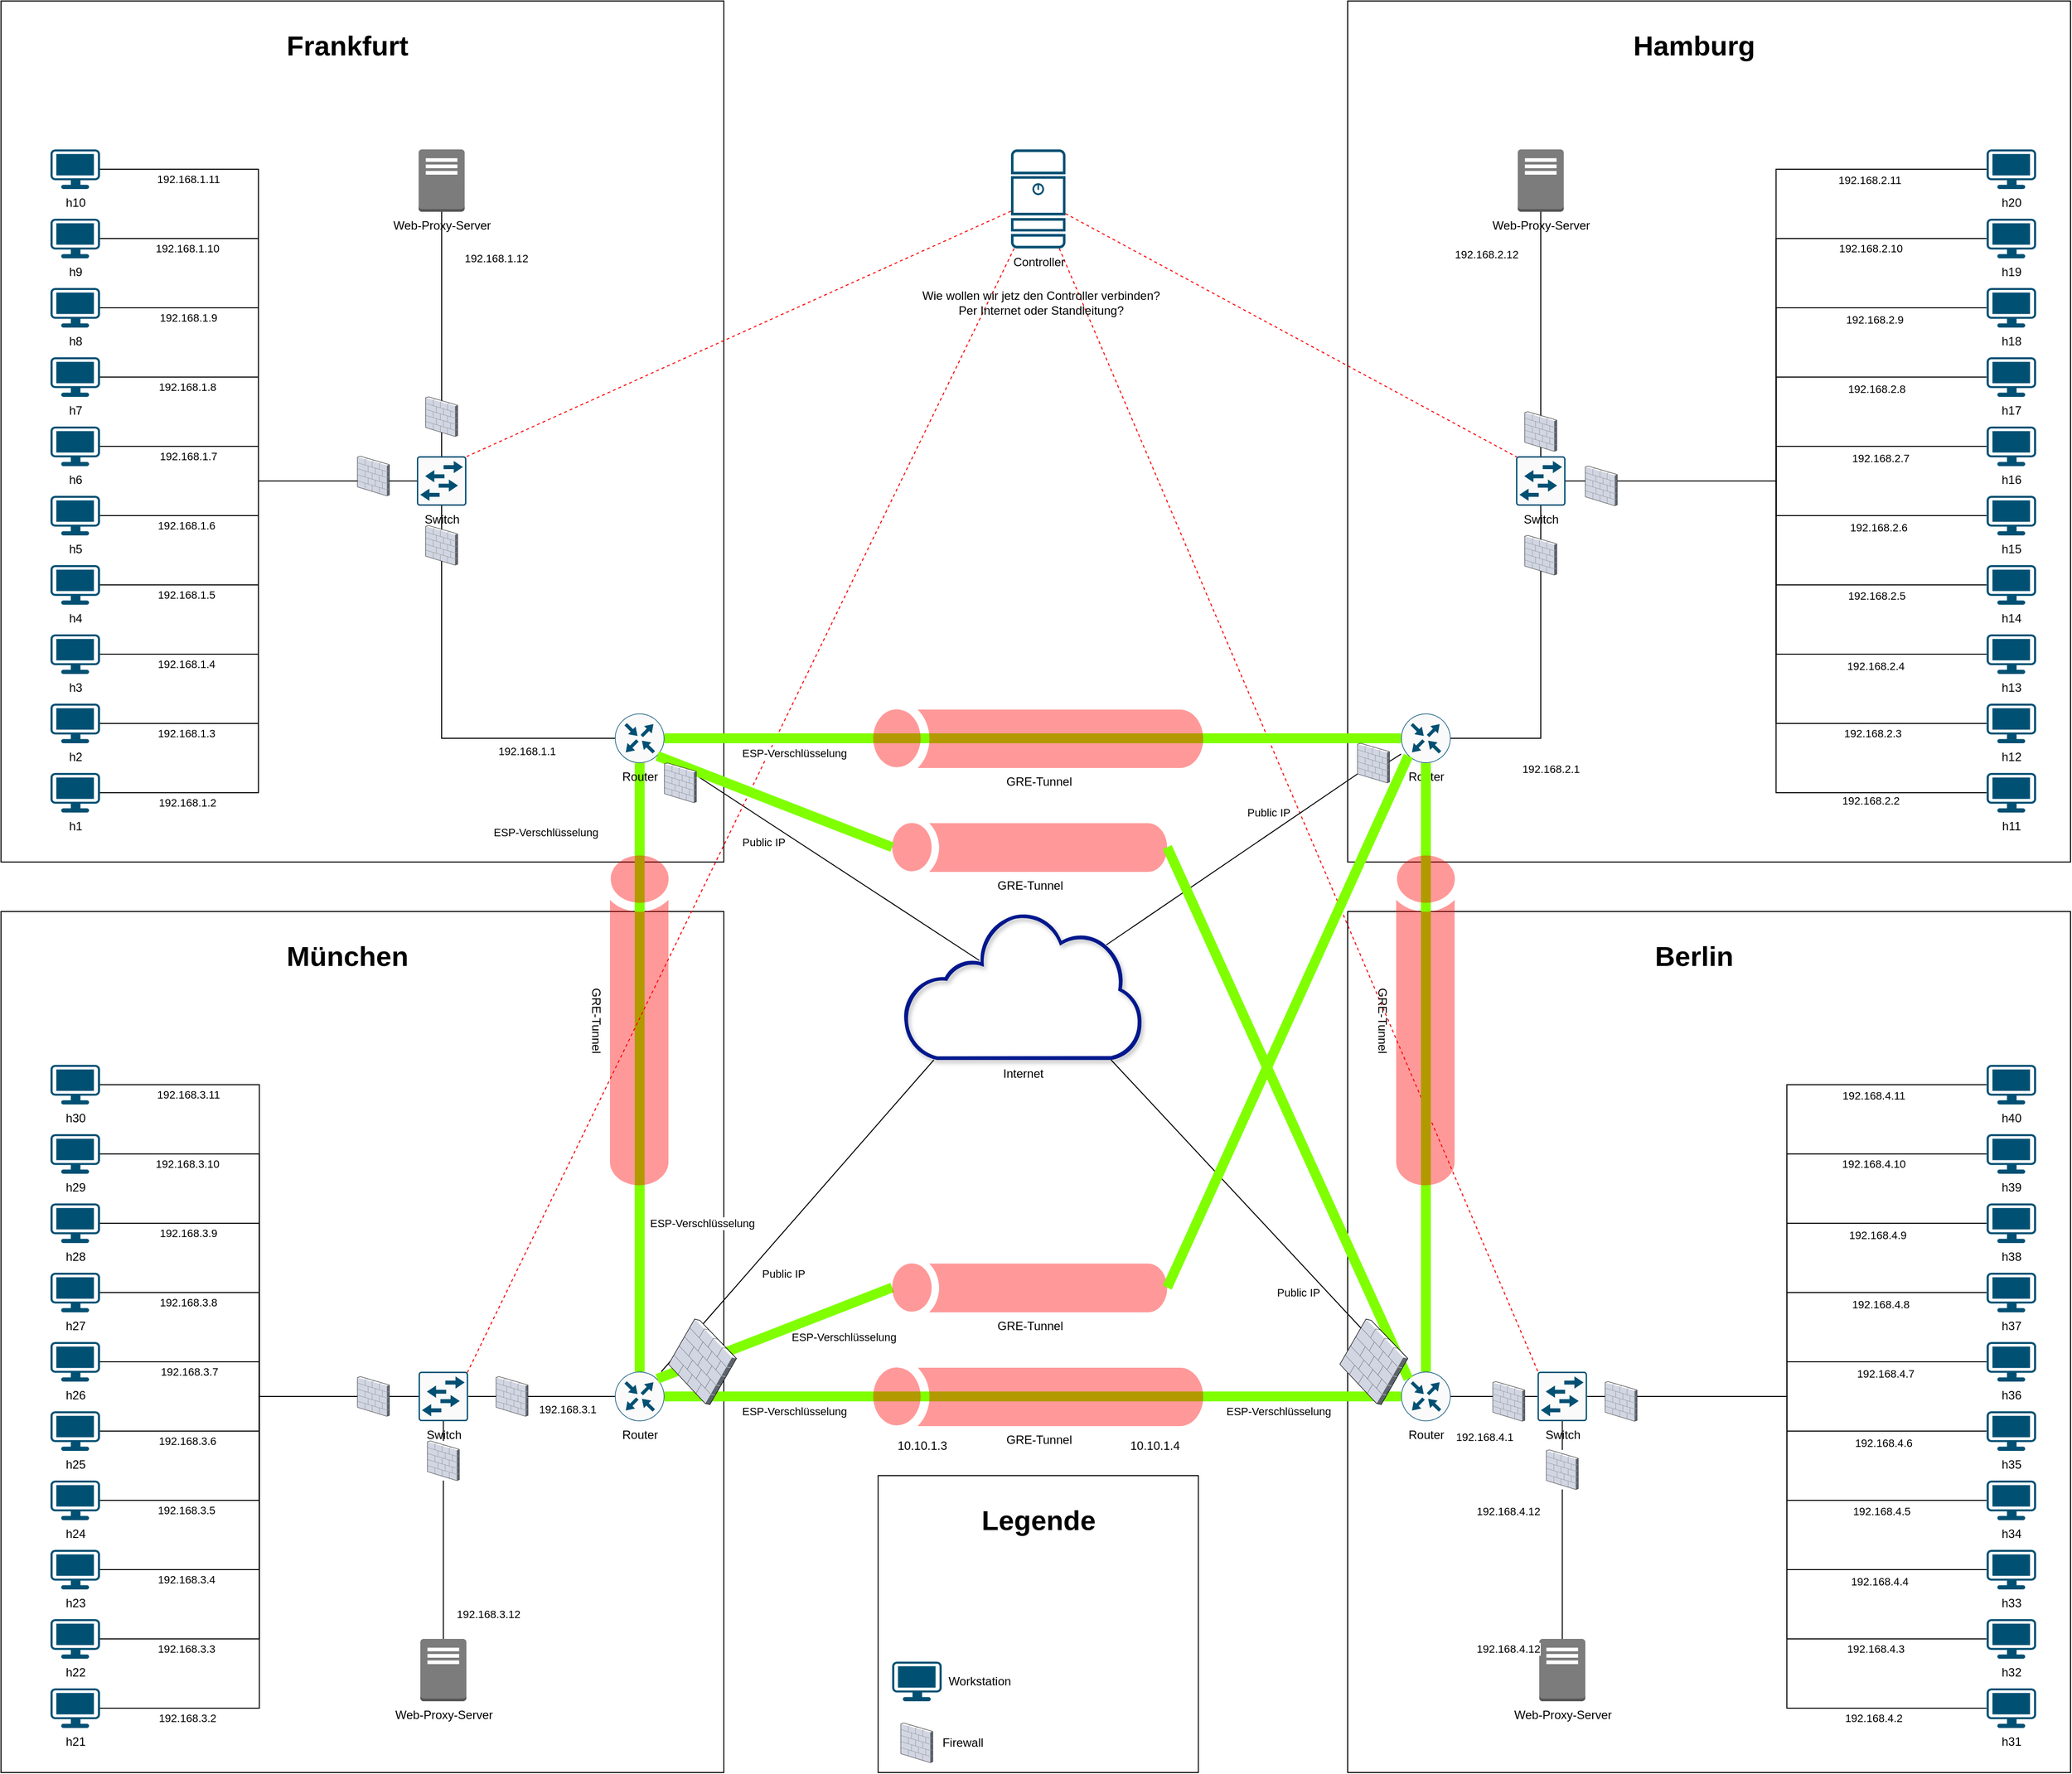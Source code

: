 <mxfile version="14.1.8" type="device"><diagram id="clWaLT1i5mZ7fZDliMmy" name="Seite-1"><mxGraphModel dx="1885" dy="1610" grid="1" gridSize="10" guides="1" tooltips="1" connect="1" arrows="1" fold="1" page="1" pageScale="1" pageWidth="827" pageHeight="1169" math="0" shadow="0"><root><mxCell id="0"/><mxCell id="1" parent="0"/><mxCell id="pWu0kiVw7Mb0PmQfzBOm-249" value="" style="rounded=0;whiteSpace=wrap;html=1;" parent="1" vertex="1"><mxGeometry x="240" y="270" width="730" height="870" as="geometry"/></mxCell><mxCell id="pWu0kiVw7Mb0PmQfzBOm-258" value="" style="rounded=0;whiteSpace=wrap;html=1;" parent="1" vertex="1"><mxGeometry x="240" y="1190" width="730" height="870" as="geometry"/></mxCell><mxCell id="BMr94rcAG7lSYcefCs9K-6" style="edgeStyle=none;rounded=0;orthogonalLoop=1;jettySize=auto;html=1;exitX=0.5;exitY=0;exitDx=0;exitDy=0;exitPerimeter=0;entryX=0.5;entryY=1;entryDx=0;entryDy=0;entryPerimeter=0;endArrow=none;endFill=0;strokeWidth=10;strokeColor=#80FF00;" parent="1" source="pWu0kiVw7Mb0PmQfzBOm-203" target="z3YXc9JcE-NF3vy3Ldok-35" edge="1"><mxGeometry relative="1" as="geometry"><mxPoint x="854" y="1554.31" as="sourcePoint"/><mxPoint x="1598" y="1554.31" as="targetPoint"/></mxGeometry></mxCell><mxCell id="BMr94rcAG7lSYcefCs9K-7" value="ESP-Verschlüsselung" style="edgeLabel;html=1;align=center;verticalAlign=middle;resizable=0;points=[];" parent="BMr94rcAG7lSYcefCs9K-6" vertex="1" connectable="0"><mxGeometry x="-0.678" y="-6" relative="1" as="geometry"><mxPoint x="57.23" y="-51.38" as="offset"/></mxGeometry></mxCell><mxCell id="pWu0kiVw7Mb0PmQfzBOm-260" value="" style="rounded=0;whiteSpace=wrap;html=1;" parent="1" vertex="1"><mxGeometry x="1600" y="1190" width="730" height="870" as="geometry"/></mxCell><mxCell id="pWu0kiVw7Mb0PmQfzBOm-261" value="&lt;b&gt;&lt;font style=&quot;font-size: 28px&quot;&gt;Berlin&lt;/font&gt;&lt;/b&gt;" style="text;html=1;strokeColor=none;fillColor=none;align=center;verticalAlign=middle;whiteSpace=wrap;rounded=0;" parent="1" vertex="1"><mxGeometry x="1860" y="1210" width="180" height="50" as="geometry"/></mxCell><mxCell id="pWu0kiVw7Mb0PmQfzBOm-259" value="&lt;b&gt;&lt;font style=&quot;font-size: 28px&quot;&gt;München&lt;/font&gt;&lt;/b&gt;" style="text;html=1;strokeColor=none;fillColor=none;align=center;verticalAlign=middle;whiteSpace=wrap;rounded=0;" parent="1" vertex="1"><mxGeometry x="500" y="1210" width="180" height="50" as="geometry"/></mxCell><mxCell id="pWu0kiVw7Mb0PmQfzBOm-256" value="" style="rounded=0;whiteSpace=wrap;html=1;" parent="1" vertex="1"><mxGeometry x="1600" y="270" width="730" height="870" as="geometry"/></mxCell><mxCell id="pWu0kiVw7Mb0PmQfzBOm-257" value="&lt;b&gt;&lt;font style=&quot;font-size: 28px&quot;&gt;Hamburg&lt;/font&gt;&lt;/b&gt;" style="text;html=1;strokeColor=none;fillColor=none;align=center;verticalAlign=middle;whiteSpace=wrap;rounded=0;" parent="1" vertex="1"><mxGeometry x="1860" y="290" width="180" height="50" as="geometry"/></mxCell><mxCell id="z3YXc9JcE-NF3vy3Ldok-25" style="edgeStyle=orthogonalEdgeStyle;rounded=0;orthogonalLoop=1;jettySize=auto;html=1;entryX=0;entryY=0.5;entryDx=0;entryDy=0;entryPerimeter=0;endArrow=none;endFill=0;" parent="1" source="z3YXc9JcE-NF3vy3Ldok-4" target="z3YXc9JcE-NF3vy3Ldok-16" edge="1"><mxGeometry relative="1" as="geometry"/></mxCell><mxCell id="lo0KghU4QDRLyCL-hcR3-11" value="192.168.1.7" style="edgeLabel;html=1;align=center;verticalAlign=middle;resizable=0;points=[];" parent="z3YXc9JcE-NF3vy3Ldok-25" vertex="1" connectable="0"><mxGeometry x="-0.51" y="1" relative="1" as="geometry"><mxPoint x="2.17" y="10.97" as="offset"/></mxGeometry></mxCell><mxCell id="z3YXc9JcE-NF3vy3Ldok-4" value="h6" style="points=[[0.03,0.03,0],[0.5,0,0],[0.97,0.03,0],[1,0.4,0],[0.97,0.745,0],[0.5,1,0],[0.03,0.745,0],[0,0.4,0]];verticalLabelPosition=bottom;html=1;verticalAlign=top;aspect=fixed;align=center;pointerEvents=1;shape=mxgraph.cisco19.workstation;fillColor=#005073;strokeColor=none;" parent="1" vertex="1"><mxGeometry x="290" y="700" width="50" height="40" as="geometry"/></mxCell><mxCell id="z3YXc9JcE-NF3vy3Ldok-24" style="edgeStyle=orthogonalEdgeStyle;rounded=0;orthogonalLoop=1;jettySize=auto;html=1;entryX=0;entryY=0.5;entryDx=0;entryDy=0;entryPerimeter=0;endArrow=none;endFill=0;" parent="1" source="z3YXc9JcE-NF3vy3Ldok-5" target="z3YXc9JcE-NF3vy3Ldok-16" edge="1"><mxGeometry relative="1" as="geometry"/></mxCell><mxCell id="lo0KghU4QDRLyCL-hcR3-15" value="192.168.1.11" style="edgeLabel;html=1;align=center;verticalAlign=middle;resizable=0;points=[];" parent="z3YXc9JcE-NF3vy3Ldok-24" vertex="1" connectable="0"><mxGeometry x="-0.721" relative="1" as="geometry"><mxPoint y="9.97" as="offset"/></mxGeometry></mxCell><mxCell id="z3YXc9JcE-NF3vy3Ldok-5" value="h10" style="points=[[0.03,0.03,0],[0.5,0,0],[0.97,0.03,0],[1,0.4,0],[0.97,0.745,0],[0.5,1,0],[0.03,0.745,0],[0,0.4,0]];verticalLabelPosition=bottom;html=1;verticalAlign=top;aspect=fixed;align=center;pointerEvents=1;shape=mxgraph.cisco19.workstation;fillColor=#005073;strokeColor=none;" parent="1" vertex="1"><mxGeometry x="290" y="420" width="50" height="40" as="geometry"/></mxCell><mxCell id="z3YXc9JcE-NF3vy3Ldok-33" style="edgeStyle=orthogonalEdgeStyle;rounded=0;orthogonalLoop=1;jettySize=auto;html=1;entryX=0;entryY=0.5;entryDx=0;entryDy=0;entryPerimeter=0;endArrow=none;endFill=0;" parent="1" source="z3YXc9JcE-NF3vy3Ldok-6" target="z3YXc9JcE-NF3vy3Ldok-16" edge="1"><mxGeometry relative="1" as="geometry"/></mxCell><mxCell id="lo0KghU4QDRLyCL-hcR3-5" value="192.168.1.2" style="edgeLabel;html=1;align=center;verticalAlign=middle;resizable=0;points=[];" parent="z3YXc9JcE-NF3vy3Ldok-33" vertex="1" connectable="0"><mxGeometry x="-0.725" y="-1" relative="1" as="geometry"><mxPoint y="8.97" as="offset"/></mxGeometry></mxCell><mxCell id="z3YXc9JcE-NF3vy3Ldok-6" value="h1" style="points=[[0.03,0.03,0],[0.5,0,0],[0.97,0.03,0],[1,0.4,0],[0.97,0.745,0],[0.5,1,0],[0.03,0.745,0],[0,0.4,0]];verticalLabelPosition=bottom;html=1;verticalAlign=top;aspect=fixed;align=center;pointerEvents=1;shape=mxgraph.cisco19.workstation;fillColor=#005073;strokeColor=none;" parent="1" vertex="1"><mxGeometry x="290" y="1050" width="50" height="40" as="geometry"/></mxCell><mxCell id="z3YXc9JcE-NF3vy3Ldok-26" style="edgeStyle=orthogonalEdgeStyle;rounded=0;orthogonalLoop=1;jettySize=auto;html=1;entryX=0;entryY=0.5;entryDx=0;entryDy=0;entryPerimeter=0;endArrow=none;endFill=0;" parent="1" source="z3YXc9JcE-NF3vy3Ldok-7" target="z3YXc9JcE-NF3vy3Ldok-16" edge="1"><mxGeometry relative="1" as="geometry"/></mxCell><mxCell id="lo0KghU4QDRLyCL-hcR3-14" value="192.168.1.10" style="edgeLabel;html=1;align=center;verticalAlign=middle;resizable=0;points=[];" parent="z3YXc9JcE-NF3vy3Ldok-26" vertex="1" connectable="0"><mxGeometry x="-0.69" y="-1" relative="1" as="geometry"><mxPoint y="8.97" as="offset"/></mxGeometry></mxCell><mxCell id="z3YXc9JcE-NF3vy3Ldok-7" value="h9" style="points=[[0.03,0.03,0],[0.5,0,0],[0.97,0.03,0],[1,0.4,0],[0.97,0.745,0],[0.5,1,0],[0.03,0.745,0],[0,0.4,0]];verticalLabelPosition=bottom;html=1;verticalAlign=top;aspect=fixed;align=center;pointerEvents=1;shape=mxgraph.cisco19.workstation;fillColor=#005073;strokeColor=none;" parent="1" vertex="1"><mxGeometry x="290" y="490" width="50" height="40" as="geometry"/></mxCell><mxCell id="z3YXc9JcE-NF3vy3Ldok-27" style="edgeStyle=orthogonalEdgeStyle;rounded=0;orthogonalLoop=1;jettySize=auto;html=1;entryX=0;entryY=0.5;entryDx=0;entryDy=0;entryPerimeter=0;endArrow=none;endFill=0;" parent="1" source="z3YXc9JcE-NF3vy3Ldok-8" target="z3YXc9JcE-NF3vy3Ldok-16" edge="1"><mxGeometry relative="1" as="geometry"/></mxCell><mxCell id="lo0KghU4QDRLyCL-hcR3-13" value="192.168.1.9" style="edgeLabel;html=1;align=center;verticalAlign=middle;resizable=0;points=[];" parent="z3YXc9JcE-NF3vy3Ldok-27" vertex="1" connectable="0"><mxGeometry x="-0.643" y="1" relative="1" as="geometry"><mxPoint y="10.97" as="offset"/></mxGeometry></mxCell><mxCell id="z3YXc9JcE-NF3vy3Ldok-8" value="h8" style="points=[[0.03,0.03,0],[0.5,0,0],[0.97,0.03,0],[1,0.4,0],[0.97,0.745,0],[0.5,1,0],[0.03,0.745,0],[0,0.4,0]];verticalLabelPosition=bottom;html=1;verticalAlign=top;aspect=fixed;align=center;pointerEvents=1;shape=mxgraph.cisco19.workstation;fillColor=#005073;strokeColor=none;" parent="1" vertex="1"><mxGeometry x="290" y="560" width="50" height="40" as="geometry"/></mxCell><mxCell id="z3YXc9JcE-NF3vy3Ldok-32" style="edgeStyle=orthogonalEdgeStyle;rounded=0;orthogonalLoop=1;jettySize=auto;html=1;entryX=0;entryY=0.5;entryDx=0;entryDy=0;entryPerimeter=0;endArrow=none;endFill=0;" parent="1" source="z3YXc9JcE-NF3vy3Ldok-9" target="z3YXc9JcE-NF3vy3Ldok-16" edge="1"><mxGeometry relative="1" as="geometry"/></mxCell><mxCell id="lo0KghU4QDRLyCL-hcR3-7" value="192.168.1.3" style="edgeLabel;html=1;align=center;verticalAlign=middle;resizable=0;points=[];" parent="z3YXc9JcE-NF3vy3Ldok-32" vertex="1" connectable="0"><mxGeometry x="-0.678" relative="1" as="geometry"><mxPoint x="-4" y="9.97" as="offset"/></mxGeometry></mxCell><mxCell id="z3YXc9JcE-NF3vy3Ldok-9" value="h2" style="points=[[0.03,0.03,0],[0.5,0,0],[0.97,0.03,0],[1,0.4,0],[0.97,0.745,0],[0.5,1,0],[0.03,0.745,0],[0,0.4,0]];verticalLabelPosition=bottom;html=1;verticalAlign=top;aspect=fixed;align=center;pointerEvents=1;shape=mxgraph.cisco19.workstation;fillColor=#005073;strokeColor=none;" parent="1" vertex="1"><mxGeometry x="290" y="980" width="50" height="40" as="geometry"/></mxCell><mxCell id="z3YXc9JcE-NF3vy3Ldok-28" style="edgeStyle=orthogonalEdgeStyle;rounded=0;orthogonalLoop=1;jettySize=auto;html=1;entryX=0;entryY=0.5;entryDx=0;entryDy=0;entryPerimeter=0;endArrow=none;endFill=0;" parent="1" source="z3YXc9JcE-NF3vy3Ldok-10" target="z3YXc9JcE-NF3vy3Ldok-16" edge="1"><mxGeometry relative="1" as="geometry"/></mxCell><mxCell id="lo0KghU4QDRLyCL-hcR3-12" value="192.168.1.8" style="edgeLabel;html=1;align=center;verticalAlign=middle;resizable=0;points=[];" parent="z3YXc9JcE-NF3vy3Ldok-28" vertex="1" connectable="0"><mxGeometry x="-0.586" y="1" relative="1" as="geometry"><mxPoint y="10.97" as="offset"/></mxGeometry></mxCell><mxCell id="z3YXc9JcE-NF3vy3Ldok-10" value="h7" style="points=[[0.03,0.03,0],[0.5,0,0],[0.97,0.03,0],[1,0.4,0],[0.97,0.745,0],[0.5,1,0],[0.03,0.745,0],[0,0.4,0]];verticalLabelPosition=bottom;html=1;verticalAlign=top;aspect=fixed;align=center;pointerEvents=1;shape=mxgraph.cisco19.workstation;fillColor=#005073;strokeColor=none;" parent="1" vertex="1"><mxGeometry x="290" y="630" width="50" height="40" as="geometry"/></mxCell><mxCell id="z3YXc9JcE-NF3vy3Ldok-29" style="edgeStyle=orthogonalEdgeStyle;rounded=0;orthogonalLoop=1;jettySize=auto;html=1;entryX=0;entryY=0.5;entryDx=0;entryDy=0;entryPerimeter=0;endArrow=none;endFill=0;" parent="1" source="z3YXc9JcE-NF3vy3Ldok-11" target="z3YXc9JcE-NF3vy3Ldok-16" edge="1"><mxGeometry relative="1" as="geometry"/></mxCell><mxCell id="lo0KghU4QDRLyCL-hcR3-10" value="192.168.1.6" style="edgeLabel;html=1;align=center;verticalAlign=middle;resizable=0;points=[];" parent="z3YXc9JcE-NF3vy3Ldok-29" vertex="1" connectable="0"><mxGeometry x="-0.51" y="1" relative="1" as="geometry"><mxPoint y="10.97" as="offset"/></mxGeometry></mxCell><mxCell id="z3YXc9JcE-NF3vy3Ldok-11" value="h5" style="points=[[0.03,0.03,0],[0.5,0,0],[0.97,0.03,0],[1,0.4,0],[0.97,0.745,0],[0.5,1,0],[0.03,0.745,0],[0,0.4,0]];verticalLabelPosition=bottom;html=1;verticalAlign=top;aspect=fixed;align=center;pointerEvents=1;shape=mxgraph.cisco19.workstation;fillColor=#005073;strokeColor=none;" parent="1" vertex="1"><mxGeometry x="290" y="770" width="50" height="40" as="geometry"/></mxCell><mxCell id="z3YXc9JcE-NF3vy3Ldok-30" style="edgeStyle=orthogonalEdgeStyle;rounded=0;orthogonalLoop=1;jettySize=auto;html=1;entryX=0;entryY=0.5;entryDx=0;entryDy=0;entryPerimeter=0;endArrow=none;endFill=0;" parent="1" source="z3YXc9JcE-NF3vy3Ldok-12" target="z3YXc9JcE-NF3vy3Ldok-16" edge="1"><mxGeometry relative="1" as="geometry"/></mxCell><mxCell id="lo0KghU4QDRLyCL-hcR3-9" value="192.168.1.5" style="edgeLabel;html=1;align=center;verticalAlign=middle;resizable=0;points=[];" parent="z3YXc9JcE-NF3vy3Ldok-30" vertex="1" connectable="0"><mxGeometry x="-0.579" y="-2" relative="1" as="geometry"><mxPoint x="-3" y="7.97" as="offset"/></mxGeometry></mxCell><mxCell id="z3YXc9JcE-NF3vy3Ldok-12" value="h4" style="points=[[0.03,0.03,0],[0.5,0,0],[0.97,0.03,0],[1,0.4,0],[0.97,0.745,0],[0.5,1,0],[0.03,0.745,0],[0,0.4,0]];verticalLabelPosition=bottom;html=1;verticalAlign=top;aspect=fixed;align=center;pointerEvents=1;shape=mxgraph.cisco19.workstation;fillColor=#005073;strokeColor=none;" parent="1" vertex="1"><mxGeometry x="290" y="840" width="50" height="40" as="geometry"/></mxCell><mxCell id="z3YXc9JcE-NF3vy3Ldok-31" style="edgeStyle=orthogonalEdgeStyle;rounded=0;orthogonalLoop=1;jettySize=auto;html=1;entryX=0;entryY=0.5;entryDx=0;entryDy=0;entryPerimeter=0;endArrow=none;endFill=0;" parent="1" source="z3YXc9JcE-NF3vy3Ldok-13" target="z3YXc9JcE-NF3vy3Ldok-16" edge="1"><mxGeometry relative="1" as="geometry"/></mxCell><mxCell id="lo0KghU4QDRLyCL-hcR3-8" value="192.168.1.4" style="edgeLabel;html=1;align=center;verticalAlign=middle;resizable=0;points=[];" parent="z3YXc9JcE-NF3vy3Ldok-31" vertex="1" connectable="0"><mxGeometry x="-0.637" y="1" relative="1" as="geometry"><mxPoint x="-3" y="10.97" as="offset"/></mxGeometry></mxCell><mxCell id="z3YXc9JcE-NF3vy3Ldok-13" value="h3" style="points=[[0.03,0.03,0],[0.5,0,0],[0.97,0.03,0],[1,0.4,0],[0.97,0.745,0],[0.5,1,0],[0.03,0.745,0],[0,0.4,0]];verticalLabelPosition=bottom;html=1;verticalAlign=top;aspect=fixed;align=center;pointerEvents=1;shape=mxgraph.cisco19.workstation;fillColor=#005073;strokeColor=none;" parent="1" vertex="1"><mxGeometry x="290" y="910" width="50" height="40" as="geometry"/></mxCell><mxCell id="lo0KghU4QDRLyCL-hcR3-17" style="edgeStyle=orthogonalEdgeStyle;rounded=0;orthogonalLoop=1;jettySize=auto;html=1;entryX=0;entryY=0.5;entryDx=0;entryDy=0;entryPerimeter=0;endArrow=none;endFill=0;exitX=0.5;exitY=1;exitDx=0;exitDy=0;exitPerimeter=0;" parent="1" source="z3YXc9JcE-NF3vy3Ldok-16" target="z3YXc9JcE-NF3vy3Ldok-35" edge="1"><mxGeometry relative="1" as="geometry"/></mxCell><mxCell id="lo0KghU4QDRLyCL-hcR3-18" value="192.168.1.1" style="edgeLabel;html=1;align=center;verticalAlign=middle;resizable=0;points=[];" parent="lo0KghU4QDRLyCL-hcR3-17" vertex="1" connectable="0"><mxGeometry x="0.69" y="-2" relative="1" as="geometry"><mxPoint x="-25.41" y="11" as="offset"/></mxGeometry></mxCell><mxCell id="z3YXc9JcE-NF3vy3Ldok-16" value="Switch" style="points=[[0.015,0.015,0],[0.985,0.015,0],[0.985,0.985,0],[0.015,0.985,0],[0.25,0,0],[0.5,0,0],[0.75,0,0],[1,0.25,0],[1,0.5,0],[1,0.75,0],[0.75,1,0],[0.5,1,0],[0.25,1,0],[0,0.75,0],[0,0.5,0],[0,0.25,0]];verticalLabelPosition=bottom;html=1;verticalAlign=top;aspect=fixed;align=center;pointerEvents=1;shape=mxgraph.cisco19.rect;prIcon=workgroup_switch;fillColor=#FAFAFA;strokeColor=#005073;" parent="1" vertex="1"><mxGeometry x="660" y="730" width="50" height="50" as="geometry"/></mxCell><mxCell id="z3YXc9JcE-NF3vy3Ldok-34" style="edgeStyle=orthogonalEdgeStyle;rounded=0;orthogonalLoop=1;jettySize=auto;html=1;entryX=0.5;entryY=0;entryDx=0;entryDy=0;entryPerimeter=0;endArrow=none;endFill=0;" parent="1" source="z3YXc9JcE-NF3vy3Ldok-20" target="z3YXc9JcE-NF3vy3Ldok-16" edge="1"><mxGeometry relative="1" as="geometry"/></mxCell><mxCell id="lo0KghU4QDRLyCL-hcR3-16" value="192.168.1.12" style="edgeLabel;html=1;align=center;verticalAlign=middle;resizable=0;points=[];" parent="z3YXc9JcE-NF3vy3Ldok-34" vertex="1" connectable="0"><mxGeometry x="-0.146" y="-1" relative="1" as="geometry"><mxPoint x="55.9" y="-59.0" as="offset"/></mxGeometry></mxCell><mxCell id="z3YXc9JcE-NF3vy3Ldok-20" value="Web-Proxy-Server" style="outlineConnect=0;dashed=0;verticalLabelPosition=bottom;verticalAlign=top;align=center;html=1;shape=mxgraph.aws3.traditional_server;fillColor=#7D7C7C;gradientColor=none;" parent="1" vertex="1"><mxGeometry x="661.75" y="420" width="46.5" height="63" as="geometry"/></mxCell><mxCell id="pWu0kiVw7Mb0PmQfzBOm-288" style="edgeStyle=none;rounded=0;orthogonalLoop=1;jettySize=auto;html=1;entryX=0.32;entryY=0.33;entryDx=0;entryDy=0;entryPerimeter=0;endArrow=none;endFill=0;strokeColor=#000000;" parent="1" source="z3YXc9JcE-NF3vy3Ldok-35" target="z3YXc9JcE-NF3vy3Ldok-41" edge="1"><mxGeometry relative="1" as="geometry"/></mxCell><mxCell id="z3YXc9JcE-NF3vy3Ldok-35" value="Router" style="points=[[0.5,0,0],[1,0.5,0],[0.5,1,0],[0,0.5,0],[0.145,0.145,0],[0.856,0.145,0],[0.855,0.856,0],[0.145,0.855,0]];verticalLabelPosition=bottom;html=1;verticalAlign=top;aspect=fixed;align=center;pointerEvents=1;shape=mxgraph.cisco19.rect;prIcon=router;fillColor=#FAFAFA;strokeColor=#005073;" parent="1" vertex="1"><mxGeometry x="860" y="990" width="50" height="50" as="geometry"/></mxCell><mxCell id="pWu0kiVw7Mb0PmQfzBOm-244" style="rounded=0;orthogonalLoop=1;jettySize=auto;html=1;entryX=0.015;entryY=0.015;entryDx=0;entryDy=0;entryPerimeter=0;endArrow=none;endFill=0;strokeColor=#FF0000;dashed=1;" parent="1" source="z3YXc9JcE-NF3vy3Ldok-43" target="pWu0kiVw7Mb0PmQfzBOm-33" edge="1"><mxGeometry relative="1" as="geometry"/></mxCell><mxCell id="pWu0kiVw7Mb0PmQfzBOm-245" style="edgeStyle=none;rounded=0;orthogonalLoop=1;jettySize=auto;html=1;entryX=0.985;entryY=0.015;entryDx=0;entryDy=0;entryPerimeter=0;dashed=1;endArrow=none;endFill=0;strokeColor=#FF0000;" parent="1" source="z3YXc9JcE-NF3vy3Ldok-43" target="z3YXc9JcE-NF3vy3Ldok-16" edge="1"><mxGeometry relative="1" as="geometry"/></mxCell><mxCell id="pWu0kiVw7Mb0PmQfzBOm-246" style="edgeStyle=none;rounded=0;orthogonalLoop=1;jettySize=auto;html=1;entryX=0.015;entryY=0.015;entryDx=0;entryDy=0;entryPerimeter=0;dashed=1;endArrow=none;endFill=0;strokeColor=#FF0000;" parent="1" source="z3YXc9JcE-NF3vy3Ldok-43" target="pWu0kiVw7Mb0PmQfzBOm-236" edge="1"><mxGeometry relative="1" as="geometry"/></mxCell><mxCell id="pWu0kiVw7Mb0PmQfzBOm-247" style="edgeStyle=none;rounded=0;orthogonalLoop=1;jettySize=auto;html=1;entryX=0.985;entryY=0.015;entryDx=0;entryDy=0;entryPerimeter=0;dashed=1;endArrow=none;endFill=0;strokeColor=#FF0000;" parent="1" source="z3YXc9JcE-NF3vy3Ldok-43" target="pWu0kiVw7Mb0PmQfzBOm-199" edge="1"><mxGeometry relative="1" as="geometry"/></mxCell><mxCell id="z3YXc9JcE-NF3vy3Ldok-43" value="Controller" style="points=[[0.015,0.015,0],[0.985,0.015,0],[0.985,0.985,0],[0.015,0.985,0],[0.25,0,0],[0.5,0,0],[0.75,0,0],[1,0.25,0],[1,0.5,0],[1,0.75,0],[0.75,1,0],[0.5,1,0],[0.25,1,0],[0,0.75,0],[0,0.5,0],[0,0.25,0]];verticalLabelPosition=bottom;html=1;verticalAlign=top;aspect=fixed;align=center;pointerEvents=1;shape=mxgraph.cisco19.server;fillColor=#005073;strokeColor=none;" parent="1" vertex="1"><mxGeometry x="1260" y="420" width="55" height="100" as="geometry"/></mxCell><mxCell id="pWu0kiVw7Mb0PmQfzBOm-1" style="edgeStyle=orthogonalEdgeStyle;rounded=0;orthogonalLoop=1;jettySize=auto;html=1;entryX=1;entryY=0.5;entryDx=0;entryDy=0;entryPerimeter=0;endArrow=none;endFill=0;" parent="1" source="pWu0kiVw7Mb0PmQfzBOm-3" target="pWu0kiVw7Mb0PmQfzBOm-33" edge="1"><mxGeometry relative="1" as="geometry"/></mxCell><mxCell id="pWu0kiVw7Mb0PmQfzBOm-2" value="192.168.2.7" style="edgeLabel;html=1;align=center;verticalAlign=middle;resizable=0;points=[];" parent="pWu0kiVw7Mb0PmQfzBOm-1" vertex="1" connectable="0"><mxGeometry x="-0.51" y="1" relative="1" as="geometry"><mxPoint x="5.17" y="10.97" as="offset"/></mxGeometry></mxCell><mxCell id="pWu0kiVw7Mb0PmQfzBOm-3" value="h16" style="points=[[0.03,0.03,0],[0.5,0,0],[0.97,0.03,0],[1,0.4,0],[0.97,0.745,0],[0.5,1,0],[0.03,0.745,0],[0,0.4,0]];verticalLabelPosition=bottom;html=1;verticalAlign=top;aspect=fixed;align=center;pointerEvents=1;shape=mxgraph.cisco19.workstation;fillColor=#005073;strokeColor=none;" parent="1" vertex="1"><mxGeometry x="2245.29" y="700" width="50" height="40" as="geometry"/></mxCell><mxCell id="pWu0kiVw7Mb0PmQfzBOm-4" style="edgeStyle=orthogonalEdgeStyle;rounded=0;orthogonalLoop=1;jettySize=auto;html=1;entryX=1;entryY=0.5;entryDx=0;entryDy=0;entryPerimeter=0;endArrow=none;endFill=0;" parent="1" source="pWu0kiVw7Mb0PmQfzBOm-6" target="pWu0kiVw7Mb0PmQfzBOm-33" edge="1"><mxGeometry relative="1" as="geometry"/></mxCell><mxCell id="pWu0kiVw7Mb0PmQfzBOm-5" value="192.168.2.11" style="edgeLabel;html=1;align=center;verticalAlign=middle;resizable=0;points=[];" parent="pWu0kiVw7Mb0PmQfzBOm-4" vertex="1" connectable="0"><mxGeometry x="-0.721" relative="1" as="geometry"><mxPoint x="-15" y="10.97" as="offset"/></mxGeometry></mxCell><mxCell id="pWu0kiVw7Mb0PmQfzBOm-6" value="h20" style="points=[[0.03,0.03,0],[0.5,0,0],[0.97,0.03,0],[1,0.4,0],[0.97,0.745,0],[0.5,1,0],[0.03,0.745,0],[0,0.4,0]];verticalLabelPosition=bottom;html=1;verticalAlign=top;aspect=fixed;align=center;pointerEvents=1;shape=mxgraph.cisco19.workstation;fillColor=#005073;strokeColor=none;" parent="1" vertex="1"><mxGeometry x="2245.29" y="420" width="50" height="40" as="geometry"/></mxCell><mxCell id="pWu0kiVw7Mb0PmQfzBOm-7" style="edgeStyle=orthogonalEdgeStyle;rounded=0;orthogonalLoop=1;jettySize=auto;html=1;entryX=1;entryY=0.5;entryDx=0;entryDy=0;entryPerimeter=0;endArrow=none;endFill=0;" parent="1" source="pWu0kiVw7Mb0PmQfzBOm-9" target="pWu0kiVw7Mb0PmQfzBOm-33" edge="1"><mxGeometry relative="1" as="geometry"/></mxCell><mxCell id="pWu0kiVw7Mb0PmQfzBOm-8" value="192.168.2.2" style="edgeLabel;html=1;align=center;verticalAlign=middle;resizable=0;points=[];" parent="pWu0kiVw7Mb0PmQfzBOm-7" vertex="1" connectable="0"><mxGeometry x="-0.725" y="-1" relative="1" as="geometry"><mxPoint x="-15.43" y="8.97" as="offset"/></mxGeometry></mxCell><mxCell id="pWu0kiVw7Mb0PmQfzBOm-9" value="h11" style="points=[[0.03,0.03,0],[0.5,0,0],[0.97,0.03,0],[1,0.4,0],[0.97,0.745,0],[0.5,1,0],[0.03,0.745,0],[0,0.4,0]];verticalLabelPosition=bottom;html=1;verticalAlign=top;aspect=fixed;align=center;pointerEvents=1;shape=mxgraph.cisco19.workstation;fillColor=#005073;strokeColor=none;" parent="1" vertex="1"><mxGeometry x="2245.29" y="1050" width="50" height="40" as="geometry"/></mxCell><mxCell id="pWu0kiVw7Mb0PmQfzBOm-10" style="edgeStyle=orthogonalEdgeStyle;rounded=0;orthogonalLoop=1;jettySize=auto;html=1;entryX=1;entryY=0.5;entryDx=0;entryDy=0;entryPerimeter=0;endArrow=none;endFill=0;" parent="1" source="pWu0kiVw7Mb0PmQfzBOm-12" target="pWu0kiVw7Mb0PmQfzBOm-33" edge="1"><mxGeometry relative="1" as="geometry"/></mxCell><mxCell id="pWu0kiVw7Mb0PmQfzBOm-11" value="192.168.2.10" style="edgeLabel;html=1;align=center;verticalAlign=middle;resizable=0;points=[];" parent="pWu0kiVw7Mb0PmQfzBOm-10" vertex="1" connectable="0"><mxGeometry x="-0.69" y="-1" relative="1" as="geometry"><mxPoint x="-14" y="10.97" as="offset"/></mxGeometry></mxCell><mxCell id="pWu0kiVw7Mb0PmQfzBOm-12" value="h19" style="points=[[0.03,0.03,0],[0.5,0,0],[0.97,0.03,0],[1,0.4,0],[0.97,0.745,0],[0.5,1,0],[0.03,0.745,0],[0,0.4,0]];verticalLabelPosition=bottom;html=1;verticalAlign=top;aspect=fixed;align=center;pointerEvents=1;shape=mxgraph.cisco19.workstation;fillColor=#005073;strokeColor=none;" parent="1" vertex="1"><mxGeometry x="2245.29" y="490" width="50" height="40" as="geometry"/></mxCell><mxCell id="pWu0kiVw7Mb0PmQfzBOm-13" style="edgeStyle=orthogonalEdgeStyle;rounded=0;orthogonalLoop=1;jettySize=auto;html=1;entryX=1;entryY=0.5;entryDx=0;entryDy=0;entryPerimeter=0;endArrow=none;endFill=0;" parent="1" source="pWu0kiVw7Mb0PmQfzBOm-15" target="pWu0kiVw7Mb0PmQfzBOm-33" edge="1"><mxGeometry relative="1" as="geometry"/></mxCell><mxCell id="pWu0kiVw7Mb0PmQfzBOm-14" value="192.168.2.9" style="edgeLabel;html=1;align=center;verticalAlign=middle;resizable=0;points=[];" parent="pWu0kiVw7Mb0PmQfzBOm-13" vertex="1" connectable="0"><mxGeometry x="-0.643" y="1" relative="1" as="geometry"><mxPoint x="-7" y="10.97" as="offset"/></mxGeometry></mxCell><mxCell id="pWu0kiVw7Mb0PmQfzBOm-15" value="h18" style="points=[[0.03,0.03,0],[0.5,0,0],[0.97,0.03,0],[1,0.4,0],[0.97,0.745,0],[0.5,1,0],[0.03,0.745,0],[0,0.4,0]];verticalLabelPosition=bottom;html=1;verticalAlign=top;aspect=fixed;align=center;pointerEvents=1;shape=mxgraph.cisco19.workstation;fillColor=#005073;strokeColor=none;" parent="1" vertex="1"><mxGeometry x="2245.29" y="560" width="50" height="40" as="geometry"/></mxCell><mxCell id="pWu0kiVw7Mb0PmQfzBOm-16" style="edgeStyle=orthogonalEdgeStyle;rounded=0;orthogonalLoop=1;jettySize=auto;html=1;entryX=1;entryY=0.5;entryDx=0;entryDy=0;entryPerimeter=0;endArrow=none;endFill=0;" parent="1" source="pWu0kiVw7Mb0PmQfzBOm-18" target="pWu0kiVw7Mb0PmQfzBOm-33" edge="1"><mxGeometry relative="1" as="geometry"/></mxCell><mxCell id="pWu0kiVw7Mb0PmQfzBOm-17" value="192.168.2.3" style="edgeLabel;html=1;align=center;verticalAlign=middle;resizable=0;points=[];" parent="pWu0kiVw7Mb0PmQfzBOm-16" vertex="1" connectable="0"><mxGeometry x="-0.678" relative="1" as="geometry"><mxPoint x="-8" y="9.97" as="offset"/></mxGeometry></mxCell><mxCell id="pWu0kiVw7Mb0PmQfzBOm-18" value="h12" style="points=[[0.03,0.03,0],[0.5,0,0],[0.97,0.03,0],[1,0.4,0],[0.97,0.745,0],[0.5,1,0],[0.03,0.745,0],[0,0.4,0]];verticalLabelPosition=bottom;html=1;verticalAlign=top;aspect=fixed;align=center;pointerEvents=1;shape=mxgraph.cisco19.workstation;fillColor=#005073;strokeColor=none;" parent="1" vertex="1"><mxGeometry x="2245.29" y="980" width="50" height="40" as="geometry"/></mxCell><mxCell id="pWu0kiVw7Mb0PmQfzBOm-19" style="edgeStyle=orthogonalEdgeStyle;rounded=0;orthogonalLoop=1;jettySize=auto;html=1;entryX=1;entryY=0.5;entryDx=0;entryDy=0;entryPerimeter=0;endArrow=none;endFill=0;" parent="1" source="pWu0kiVw7Mb0PmQfzBOm-21" target="pWu0kiVw7Mb0PmQfzBOm-33" edge="1"><mxGeometry relative="1" as="geometry"/></mxCell><mxCell id="pWu0kiVw7Mb0PmQfzBOm-20" value="192.168.2.8" style="edgeLabel;html=1;align=center;verticalAlign=middle;resizable=0;points=[];" parent="pWu0kiVw7Mb0PmQfzBOm-19" vertex="1" connectable="0"><mxGeometry x="-0.586" y="1" relative="1" as="geometry"><mxPoint x="-2" y="10.97" as="offset"/></mxGeometry></mxCell><mxCell id="pWu0kiVw7Mb0PmQfzBOm-21" value="h17" style="points=[[0.03,0.03,0],[0.5,0,0],[0.97,0.03,0],[1,0.4,0],[0.97,0.745,0],[0.5,1,0],[0.03,0.745,0],[0,0.4,0]];verticalLabelPosition=bottom;html=1;verticalAlign=top;aspect=fixed;align=center;pointerEvents=1;shape=mxgraph.cisco19.workstation;fillColor=#005073;strokeColor=none;" parent="1" vertex="1"><mxGeometry x="2245.29" y="630" width="50" height="40" as="geometry"/></mxCell><mxCell id="pWu0kiVw7Mb0PmQfzBOm-22" style="edgeStyle=orthogonalEdgeStyle;rounded=0;orthogonalLoop=1;jettySize=auto;html=1;entryX=1;entryY=0.5;entryDx=0;entryDy=0;entryPerimeter=0;endArrow=none;endFill=0;" parent="1" source="pWu0kiVw7Mb0PmQfzBOm-24" target="pWu0kiVw7Mb0PmQfzBOm-33" edge="1"><mxGeometry relative="1" as="geometry"/></mxCell><mxCell id="pWu0kiVw7Mb0PmQfzBOm-23" value="192.168.2.6" style="edgeLabel;html=1;align=center;verticalAlign=middle;resizable=0;points=[];" parent="pWu0kiVw7Mb0PmQfzBOm-22" vertex="1" connectable="0"><mxGeometry x="-0.51" y="1" relative="1" as="geometry"><mxPoint x="3" y="10.97" as="offset"/></mxGeometry></mxCell><mxCell id="pWu0kiVw7Mb0PmQfzBOm-24" value="h15" style="points=[[0.03,0.03,0],[0.5,0,0],[0.97,0.03,0],[1,0.4,0],[0.97,0.745,0],[0.5,1,0],[0.03,0.745,0],[0,0.4,0]];verticalLabelPosition=bottom;html=1;verticalAlign=top;aspect=fixed;align=center;pointerEvents=1;shape=mxgraph.cisco19.workstation;fillColor=#005073;strokeColor=none;" parent="1" vertex="1"><mxGeometry x="2245.29" y="770" width="50" height="40" as="geometry"/></mxCell><mxCell id="pWu0kiVw7Mb0PmQfzBOm-25" style="edgeStyle=orthogonalEdgeStyle;rounded=0;orthogonalLoop=1;jettySize=auto;html=1;entryX=1;entryY=0.5;entryDx=0;entryDy=0;entryPerimeter=0;endArrow=none;endFill=0;" parent="1" source="pWu0kiVw7Mb0PmQfzBOm-27" target="pWu0kiVw7Mb0PmQfzBOm-33" edge="1"><mxGeometry relative="1" as="geometry"/></mxCell><mxCell id="pWu0kiVw7Mb0PmQfzBOm-26" value="192.168.2.5" style="edgeLabel;html=1;align=center;verticalAlign=middle;resizable=0;points=[];" parent="pWu0kiVw7Mb0PmQfzBOm-25" vertex="1" connectable="0"><mxGeometry x="-0.579" y="-2" relative="1" as="geometry"><mxPoint y="12.97" as="offset"/></mxGeometry></mxCell><mxCell id="pWu0kiVw7Mb0PmQfzBOm-27" value="h14" style="points=[[0.03,0.03,0],[0.5,0,0],[0.97,0.03,0],[1,0.4,0],[0.97,0.745,0],[0.5,1,0],[0.03,0.745,0],[0,0.4,0]];verticalLabelPosition=bottom;html=1;verticalAlign=top;aspect=fixed;align=center;pointerEvents=1;shape=mxgraph.cisco19.workstation;fillColor=#005073;strokeColor=none;" parent="1" vertex="1"><mxGeometry x="2245.29" y="840" width="50" height="40" as="geometry"/></mxCell><mxCell id="pWu0kiVw7Mb0PmQfzBOm-28" style="edgeStyle=orthogonalEdgeStyle;rounded=0;orthogonalLoop=1;jettySize=auto;html=1;entryX=1;entryY=0.5;entryDx=0;entryDy=0;entryPerimeter=0;endArrow=none;endFill=0;" parent="1" source="pWu0kiVw7Mb0PmQfzBOm-30" target="pWu0kiVw7Mb0PmQfzBOm-33" edge="1"><mxGeometry relative="1" as="geometry"/></mxCell><mxCell id="pWu0kiVw7Mb0PmQfzBOm-29" value="192.168.2.4" style="edgeLabel;html=1;align=center;verticalAlign=middle;resizable=0;points=[];" parent="pWu0kiVw7Mb0PmQfzBOm-28" vertex="1" connectable="0"><mxGeometry x="-0.637" y="1" relative="1" as="geometry"><mxPoint x="-4" y="10.97" as="offset"/></mxGeometry></mxCell><mxCell id="pWu0kiVw7Mb0PmQfzBOm-30" value="h13" style="points=[[0.03,0.03,0],[0.5,0,0],[0.97,0.03,0],[1,0.4,0],[0.97,0.745,0],[0.5,1,0],[0.03,0.745,0],[0,0.4,0]];verticalLabelPosition=bottom;html=1;verticalAlign=top;aspect=fixed;align=center;pointerEvents=1;shape=mxgraph.cisco19.workstation;fillColor=#005073;strokeColor=none;" parent="1" vertex="1"><mxGeometry x="2245.29" y="910" width="50" height="40" as="geometry"/></mxCell><mxCell id="pWu0kiVw7Mb0PmQfzBOm-43" style="edgeStyle=orthogonalEdgeStyle;rounded=0;orthogonalLoop=1;jettySize=auto;html=1;entryX=1;entryY=0.5;entryDx=0;entryDy=0;entryPerimeter=0;endArrow=none;endFill=0;exitX=0.5;exitY=1;exitDx=0;exitDy=0;exitPerimeter=0;" parent="1" source="pWu0kiVw7Mb0PmQfzBOm-33" target="pWu0kiVw7Mb0PmQfzBOm-38" edge="1"><mxGeometry relative="1" as="geometry"/></mxCell><mxCell id="pWu0kiVw7Mb0PmQfzBOm-45" value="192.168.2.1" style="edgeLabel;html=1;align=center;verticalAlign=middle;resizable=0;points=[];" parent="pWu0kiVw7Mb0PmQfzBOm-43" vertex="1" connectable="0"><mxGeometry x="0.4" y="3" relative="1" as="geometry"><mxPoint x="7" y="38" as="offset"/></mxGeometry></mxCell><mxCell id="pWu0kiVw7Mb0PmQfzBOm-33" value="Switch" style="points=[[0.015,0.015,0],[0.985,0.015,0],[0.985,0.985,0],[0.015,0.985,0],[0.25,0,0],[0.5,0,0],[0.75,0,0],[1,0.25,0],[1,0.5,0],[1,0.75,0],[0.75,1,0],[0.5,1,0],[0.25,1,0],[0,0.75,0],[0,0.5,0],[0,0.25,0]];verticalLabelPosition=bottom;html=1;verticalAlign=top;aspect=fixed;align=center;pointerEvents=1;shape=mxgraph.cisco19.rect;prIcon=workgroup_switch;fillColor=#FAFAFA;strokeColor=#005073;" parent="1" vertex="1"><mxGeometry x="1770" y="730" width="50" height="50" as="geometry"/></mxCell><mxCell id="pWu0kiVw7Mb0PmQfzBOm-34" style="edgeStyle=orthogonalEdgeStyle;rounded=0;orthogonalLoop=1;jettySize=auto;html=1;entryX=0.5;entryY=0;entryDx=0;entryDy=0;entryPerimeter=0;endArrow=none;endFill=0;exitX=0.5;exitY=1;exitDx=0;exitDy=0;exitPerimeter=0;" parent="1" source="pWu0kiVw7Mb0PmQfzBOm-36" target="pWu0kiVw7Mb0PmQfzBOm-33" edge="1"><mxGeometry relative="1" as="geometry"/></mxCell><mxCell id="pWu0kiVw7Mb0PmQfzBOm-35" value="192.168.2.12" style="edgeLabel;html=1;align=center;verticalAlign=middle;resizable=0;points=[];" parent="pWu0kiVw7Mb0PmQfzBOm-34" vertex="1" connectable="0"><mxGeometry x="-0.146" y="-1" relative="1" as="geometry"><mxPoint x="-54" y="-63.0" as="offset"/></mxGeometry></mxCell><mxCell id="pWu0kiVw7Mb0PmQfzBOm-36" value="Web-Proxy-Server" style="outlineConnect=0;dashed=0;verticalLabelPosition=bottom;verticalAlign=top;align=center;html=1;shape=mxgraph.aws3.traditional_server;fillColor=#7D7C7C;gradientColor=none;" parent="1" vertex="1"><mxGeometry x="1771.75" y="420" width="46.5" height="63" as="geometry"/></mxCell><mxCell id="pWu0kiVw7Mb0PmQfzBOm-287" style="edgeStyle=none;rounded=0;orthogonalLoop=1;jettySize=auto;html=1;entryX=0.85;entryY=0.225;entryDx=0;entryDy=0;entryPerimeter=0;endArrow=none;endFill=0;strokeColor=#000000;" parent="1" source="pWu0kiVw7Mb0PmQfzBOm-293" target="z3YXc9JcE-NF3vy3Ldok-41" edge="1"><mxGeometry relative="1" as="geometry"/></mxCell><mxCell id="pWu0kiVw7Mb0PmQfzBOm-38" value="Router" style="points=[[0.5,0,0],[1,0.5,0],[0.5,1,0],[0,0.5,0],[0.145,0.145,0],[0.856,0.145,0],[0.855,0.856,0],[0.145,0.855,0]];verticalLabelPosition=bottom;html=1;verticalAlign=top;aspect=fixed;align=center;pointerEvents=1;shape=mxgraph.cisco19.rect;prIcon=router;fillColor=#FAFAFA;strokeColor=#005073;" parent="1" vertex="1"><mxGeometry x="1654" y="990" width="50" height="50" as="geometry"/></mxCell><mxCell id="pWu0kiVw7Mb0PmQfzBOm-167" style="edgeStyle=orthogonalEdgeStyle;rounded=0;orthogonalLoop=1;jettySize=auto;html=1;entryX=0;entryY=0.5;entryDx=0;entryDy=0;entryPerimeter=0;endArrow=none;endFill=0;" parent="1" source="pWu0kiVw7Mb0PmQfzBOm-169" target="pWu0kiVw7Mb0PmQfzBOm-199" edge="1"><mxGeometry relative="1" as="geometry"/></mxCell><mxCell id="pWu0kiVw7Mb0PmQfzBOm-168" value="192.168.3.7" style="edgeLabel;html=1;align=center;verticalAlign=middle;resizable=0;points=[];" parent="pWu0kiVw7Mb0PmQfzBOm-167" vertex="1" connectable="0"><mxGeometry x="-0.51" y="1" relative="1" as="geometry"><mxPoint x="2.17" y="10.97" as="offset"/></mxGeometry></mxCell><mxCell id="pWu0kiVw7Mb0PmQfzBOm-169" value="h26" style="points=[[0.03,0.03,0],[0.5,0,0],[0.97,0.03,0],[1,0.4,0],[0.97,0.745,0],[0.5,1,0],[0.03,0.745,0],[0,0.4,0]];verticalLabelPosition=bottom;html=1;verticalAlign=top;aspect=fixed;align=center;pointerEvents=1;shape=mxgraph.cisco19.workstation;fillColor=#005073;strokeColor=none;" parent="1" vertex="1"><mxGeometry x="290" y="1625" width="50" height="40" as="geometry"/></mxCell><mxCell id="pWu0kiVw7Mb0PmQfzBOm-170" style="edgeStyle=orthogonalEdgeStyle;rounded=0;orthogonalLoop=1;jettySize=auto;html=1;entryX=0;entryY=0.5;entryDx=0;entryDy=0;entryPerimeter=0;endArrow=none;endFill=0;" parent="1" source="pWu0kiVw7Mb0PmQfzBOm-172" target="pWu0kiVw7Mb0PmQfzBOm-199" edge="1"><mxGeometry relative="1" as="geometry"/></mxCell><mxCell id="pWu0kiVw7Mb0PmQfzBOm-171" value="192.168.3.11" style="edgeLabel;html=1;align=center;verticalAlign=middle;resizable=0;points=[];" parent="pWu0kiVw7Mb0PmQfzBOm-170" vertex="1" connectable="0"><mxGeometry x="-0.721" relative="1" as="geometry"><mxPoint y="9.97" as="offset"/></mxGeometry></mxCell><mxCell id="pWu0kiVw7Mb0PmQfzBOm-172" value="h30" style="points=[[0.03,0.03,0],[0.5,0,0],[0.97,0.03,0],[1,0.4,0],[0.97,0.745,0],[0.5,1,0],[0.03,0.745,0],[0,0.4,0]];verticalLabelPosition=bottom;html=1;verticalAlign=top;aspect=fixed;align=center;pointerEvents=1;shape=mxgraph.cisco19.workstation;fillColor=#005073;strokeColor=none;" parent="1" vertex="1"><mxGeometry x="290" y="1345" width="50" height="40" as="geometry"/></mxCell><mxCell id="pWu0kiVw7Mb0PmQfzBOm-173" style="edgeStyle=orthogonalEdgeStyle;rounded=0;orthogonalLoop=1;jettySize=auto;html=1;entryX=0;entryY=0.5;entryDx=0;entryDy=0;entryPerimeter=0;endArrow=none;endFill=0;" parent="1" source="pWu0kiVw7Mb0PmQfzBOm-175" target="pWu0kiVw7Mb0PmQfzBOm-199" edge="1"><mxGeometry relative="1" as="geometry"/></mxCell><mxCell id="pWu0kiVw7Mb0PmQfzBOm-174" value="192.168.3.2" style="edgeLabel;html=1;align=center;verticalAlign=middle;resizable=0;points=[];" parent="pWu0kiVw7Mb0PmQfzBOm-173" vertex="1" connectable="0"><mxGeometry x="-0.725" y="-1" relative="1" as="geometry"><mxPoint y="8.97" as="offset"/></mxGeometry></mxCell><mxCell id="pWu0kiVw7Mb0PmQfzBOm-175" value="h21" style="points=[[0.03,0.03,0],[0.5,0,0],[0.97,0.03,0],[1,0.4,0],[0.97,0.745,0],[0.5,1,0],[0.03,0.745,0],[0,0.4,0]];verticalLabelPosition=bottom;html=1;verticalAlign=top;aspect=fixed;align=center;pointerEvents=1;shape=mxgraph.cisco19.workstation;fillColor=#005073;strokeColor=none;" parent="1" vertex="1"><mxGeometry x="290" y="1975" width="50" height="40" as="geometry"/></mxCell><mxCell id="pWu0kiVw7Mb0PmQfzBOm-176" style="edgeStyle=orthogonalEdgeStyle;rounded=0;orthogonalLoop=1;jettySize=auto;html=1;entryX=0;entryY=0.5;entryDx=0;entryDy=0;entryPerimeter=0;endArrow=none;endFill=0;" parent="1" source="pWu0kiVw7Mb0PmQfzBOm-178" target="pWu0kiVw7Mb0PmQfzBOm-199" edge="1"><mxGeometry relative="1" as="geometry"/></mxCell><mxCell id="pWu0kiVw7Mb0PmQfzBOm-177" value="192.168.3.10" style="edgeLabel;html=1;align=center;verticalAlign=middle;resizable=0;points=[];" parent="pWu0kiVw7Mb0PmQfzBOm-176" vertex="1" connectable="0"><mxGeometry x="-0.69" y="-1" relative="1" as="geometry"><mxPoint y="8.97" as="offset"/></mxGeometry></mxCell><mxCell id="pWu0kiVw7Mb0PmQfzBOm-178" value="h29" style="points=[[0.03,0.03,0],[0.5,0,0],[0.97,0.03,0],[1,0.4,0],[0.97,0.745,0],[0.5,1,0],[0.03,0.745,0],[0,0.4,0]];verticalLabelPosition=bottom;html=1;verticalAlign=top;aspect=fixed;align=center;pointerEvents=1;shape=mxgraph.cisco19.workstation;fillColor=#005073;strokeColor=none;" parent="1" vertex="1"><mxGeometry x="290" y="1415" width="50" height="40" as="geometry"/></mxCell><mxCell id="pWu0kiVw7Mb0PmQfzBOm-179" style="edgeStyle=orthogonalEdgeStyle;rounded=0;orthogonalLoop=1;jettySize=auto;html=1;entryX=0;entryY=0.5;entryDx=0;entryDy=0;entryPerimeter=0;endArrow=none;endFill=0;" parent="1" source="pWu0kiVw7Mb0PmQfzBOm-181" target="pWu0kiVw7Mb0PmQfzBOm-199" edge="1"><mxGeometry relative="1" as="geometry"/></mxCell><mxCell id="pWu0kiVw7Mb0PmQfzBOm-180" value="192.168.3.9" style="edgeLabel;html=1;align=center;verticalAlign=middle;resizable=0;points=[];" parent="pWu0kiVw7Mb0PmQfzBOm-179" vertex="1" connectable="0"><mxGeometry x="-0.643" y="1" relative="1" as="geometry"><mxPoint y="10.97" as="offset"/></mxGeometry></mxCell><mxCell id="pWu0kiVw7Mb0PmQfzBOm-181" value="h28" style="points=[[0.03,0.03,0],[0.5,0,0],[0.97,0.03,0],[1,0.4,0],[0.97,0.745,0],[0.5,1,0],[0.03,0.745,0],[0,0.4,0]];verticalLabelPosition=bottom;html=1;verticalAlign=top;aspect=fixed;align=center;pointerEvents=1;shape=mxgraph.cisco19.workstation;fillColor=#005073;strokeColor=none;" parent="1" vertex="1"><mxGeometry x="290" y="1485" width="50" height="40" as="geometry"/></mxCell><mxCell id="pWu0kiVw7Mb0PmQfzBOm-182" style="edgeStyle=orthogonalEdgeStyle;rounded=0;orthogonalLoop=1;jettySize=auto;html=1;entryX=0;entryY=0.5;entryDx=0;entryDy=0;entryPerimeter=0;endArrow=none;endFill=0;" parent="1" source="pWu0kiVw7Mb0PmQfzBOm-184" target="pWu0kiVw7Mb0PmQfzBOm-199" edge="1"><mxGeometry relative="1" as="geometry"/></mxCell><mxCell id="pWu0kiVw7Mb0PmQfzBOm-183" value="192.168.3.3" style="edgeLabel;html=1;align=center;verticalAlign=middle;resizable=0;points=[];" parent="pWu0kiVw7Mb0PmQfzBOm-182" vertex="1" connectable="0"><mxGeometry x="-0.678" relative="1" as="geometry"><mxPoint x="-4" y="9.97" as="offset"/></mxGeometry></mxCell><mxCell id="pWu0kiVw7Mb0PmQfzBOm-184" value="h22" style="points=[[0.03,0.03,0],[0.5,0,0],[0.97,0.03,0],[1,0.4,0],[0.97,0.745,0],[0.5,1,0],[0.03,0.745,0],[0,0.4,0]];verticalLabelPosition=bottom;html=1;verticalAlign=top;aspect=fixed;align=center;pointerEvents=1;shape=mxgraph.cisco19.workstation;fillColor=#005073;strokeColor=none;" parent="1" vertex="1"><mxGeometry x="290" y="1905" width="50" height="40" as="geometry"/></mxCell><mxCell id="pWu0kiVw7Mb0PmQfzBOm-185" style="edgeStyle=orthogonalEdgeStyle;rounded=0;orthogonalLoop=1;jettySize=auto;html=1;entryX=0;entryY=0.5;entryDx=0;entryDy=0;entryPerimeter=0;endArrow=none;endFill=0;" parent="1" source="pWu0kiVw7Mb0PmQfzBOm-187" target="pWu0kiVw7Mb0PmQfzBOm-199" edge="1"><mxGeometry relative="1" as="geometry"/></mxCell><mxCell id="pWu0kiVw7Mb0PmQfzBOm-186" value="192.168.3.8" style="edgeLabel;html=1;align=center;verticalAlign=middle;resizable=0;points=[];" parent="pWu0kiVw7Mb0PmQfzBOm-185" vertex="1" connectable="0"><mxGeometry x="-0.586" y="1" relative="1" as="geometry"><mxPoint y="10.97" as="offset"/></mxGeometry></mxCell><mxCell id="pWu0kiVw7Mb0PmQfzBOm-187" value="h27" style="points=[[0.03,0.03,0],[0.5,0,0],[0.97,0.03,0],[1,0.4,0],[0.97,0.745,0],[0.5,1,0],[0.03,0.745,0],[0,0.4,0]];verticalLabelPosition=bottom;html=1;verticalAlign=top;aspect=fixed;align=center;pointerEvents=1;shape=mxgraph.cisco19.workstation;fillColor=#005073;strokeColor=none;" parent="1" vertex="1"><mxGeometry x="290" y="1555" width="50" height="40" as="geometry"/></mxCell><mxCell id="pWu0kiVw7Mb0PmQfzBOm-188" style="edgeStyle=orthogonalEdgeStyle;rounded=0;orthogonalLoop=1;jettySize=auto;html=1;entryX=0;entryY=0.5;entryDx=0;entryDy=0;entryPerimeter=0;endArrow=none;endFill=0;" parent="1" source="pWu0kiVw7Mb0PmQfzBOm-190" target="pWu0kiVw7Mb0PmQfzBOm-199" edge="1"><mxGeometry relative="1" as="geometry"/></mxCell><mxCell id="pWu0kiVw7Mb0PmQfzBOm-189" value="192.168.3.6" style="edgeLabel;html=1;align=center;verticalAlign=middle;resizable=0;points=[];" parent="pWu0kiVw7Mb0PmQfzBOm-188" vertex="1" connectable="0"><mxGeometry x="-0.51" y="1" relative="1" as="geometry"><mxPoint y="10.97" as="offset"/></mxGeometry></mxCell><mxCell id="pWu0kiVw7Mb0PmQfzBOm-190" value="h25" style="points=[[0.03,0.03,0],[0.5,0,0],[0.97,0.03,0],[1,0.4,0],[0.97,0.745,0],[0.5,1,0],[0.03,0.745,0],[0,0.4,0]];verticalLabelPosition=bottom;html=1;verticalAlign=top;aspect=fixed;align=center;pointerEvents=1;shape=mxgraph.cisco19.workstation;fillColor=#005073;strokeColor=none;" parent="1" vertex="1"><mxGeometry x="290" y="1695" width="50" height="40" as="geometry"/></mxCell><mxCell id="pWu0kiVw7Mb0PmQfzBOm-191" style="edgeStyle=orthogonalEdgeStyle;rounded=0;orthogonalLoop=1;jettySize=auto;html=1;entryX=0;entryY=0.5;entryDx=0;entryDy=0;entryPerimeter=0;endArrow=none;endFill=0;" parent="1" source="pWu0kiVw7Mb0PmQfzBOm-193" target="pWu0kiVw7Mb0PmQfzBOm-199" edge="1"><mxGeometry relative="1" as="geometry"/></mxCell><mxCell id="pWu0kiVw7Mb0PmQfzBOm-192" value="192.168.3.5" style="edgeLabel;html=1;align=center;verticalAlign=middle;resizable=0;points=[];" parent="pWu0kiVw7Mb0PmQfzBOm-191" vertex="1" connectable="0"><mxGeometry x="-0.579" y="-2" relative="1" as="geometry"><mxPoint x="-3" y="7.97" as="offset"/></mxGeometry></mxCell><mxCell id="pWu0kiVw7Mb0PmQfzBOm-193" value="h24" style="points=[[0.03,0.03,0],[0.5,0,0],[0.97,0.03,0],[1,0.4,0],[0.97,0.745,0],[0.5,1,0],[0.03,0.745,0],[0,0.4,0]];verticalLabelPosition=bottom;html=1;verticalAlign=top;aspect=fixed;align=center;pointerEvents=1;shape=mxgraph.cisco19.workstation;fillColor=#005073;strokeColor=none;" parent="1" vertex="1"><mxGeometry x="290" y="1765" width="50" height="40" as="geometry"/></mxCell><mxCell id="pWu0kiVw7Mb0PmQfzBOm-194" style="edgeStyle=orthogonalEdgeStyle;rounded=0;orthogonalLoop=1;jettySize=auto;html=1;entryX=0;entryY=0.5;entryDx=0;entryDy=0;entryPerimeter=0;endArrow=none;endFill=0;" parent="1" source="pWu0kiVw7Mb0PmQfzBOm-196" target="pWu0kiVw7Mb0PmQfzBOm-199" edge="1"><mxGeometry relative="1" as="geometry"/></mxCell><mxCell id="pWu0kiVw7Mb0PmQfzBOm-195" value="192.168.3.4" style="edgeLabel;html=1;align=center;verticalAlign=middle;resizable=0;points=[];" parent="pWu0kiVw7Mb0PmQfzBOm-194" vertex="1" connectable="0"><mxGeometry x="-0.637" y="1" relative="1" as="geometry"><mxPoint x="-3" y="10.97" as="offset"/></mxGeometry></mxCell><mxCell id="pWu0kiVw7Mb0PmQfzBOm-196" value="h23" style="points=[[0.03,0.03,0],[0.5,0,0],[0.97,0.03,0],[1,0.4,0],[0.97,0.745,0],[0.5,1,0],[0.03,0.745,0],[0,0.4,0]];verticalLabelPosition=bottom;html=1;verticalAlign=top;aspect=fixed;align=center;pointerEvents=1;shape=mxgraph.cisco19.workstation;fillColor=#005073;strokeColor=none;" parent="1" vertex="1"><mxGeometry x="290" y="1835" width="50" height="40" as="geometry"/></mxCell><mxCell id="pWu0kiVw7Mb0PmQfzBOm-197" style="edgeStyle=orthogonalEdgeStyle;rounded=0;orthogonalLoop=1;jettySize=auto;html=1;entryX=0;entryY=0.5;entryDx=0;entryDy=0;entryPerimeter=0;endArrow=none;endFill=0;" parent="1" source="pWu0kiVw7Mb0PmQfzBOm-199" target="pWu0kiVw7Mb0PmQfzBOm-203" edge="1"><mxGeometry relative="1" as="geometry"/></mxCell><mxCell id="pWu0kiVw7Mb0PmQfzBOm-198" value="192.168.3.1" style="edgeLabel;html=1;align=center;verticalAlign=middle;resizable=0;points=[];" parent="pWu0kiVw7Mb0PmQfzBOm-197" vertex="1" connectable="0"><mxGeometry x="0.69" y="-2" relative="1" as="geometry"><mxPoint x="-25.41" y="11" as="offset"/></mxGeometry></mxCell><mxCell id="pWu0kiVw7Mb0PmQfzBOm-199" value="Switch" style="points=[[0.015,0.015,0],[0.985,0.015,0],[0.985,0.985,0],[0.015,0.985,0],[0.25,0,0],[0.5,0,0],[0.75,0,0],[1,0.25,0],[1,0.5,0],[1,0.75,0],[0.75,1,0],[0.5,1,0],[0.25,1,0],[0,0.75,0],[0,0.5,0],[0,0.25,0]];verticalLabelPosition=bottom;html=1;verticalAlign=top;aspect=fixed;align=center;pointerEvents=1;shape=mxgraph.cisco19.rect;prIcon=workgroup_switch;fillColor=#FAFAFA;strokeColor=#005073;" parent="1" vertex="1"><mxGeometry x="661.75" y="1655" width="50" height="50" as="geometry"/></mxCell><mxCell id="pWu0kiVw7Mb0PmQfzBOm-200" style="edgeStyle=orthogonalEdgeStyle;rounded=0;orthogonalLoop=1;jettySize=auto;html=1;entryX=0.5;entryY=1;entryDx=0;entryDy=0;entryPerimeter=0;endArrow=none;endFill=0;" parent="1" source="pWu0kiVw7Mb0PmQfzBOm-280" target="pWu0kiVw7Mb0PmQfzBOm-199" edge="1"><mxGeometry relative="1" as="geometry"/></mxCell><mxCell id="pWu0kiVw7Mb0PmQfzBOm-202" value="Web-Proxy-Server" style="outlineConnect=0;dashed=0;verticalLabelPosition=bottom;verticalAlign=top;align=center;html=1;shape=mxgraph.aws3.traditional_server;fillColor=#7D7C7C;gradientColor=none;" parent="1" vertex="1"><mxGeometry x="663.5" y="1925" width="46.5" height="63" as="geometry"/></mxCell><mxCell id="pWu0kiVw7Mb0PmQfzBOm-285" style="edgeStyle=none;rounded=0;orthogonalLoop=1;jettySize=auto;html=1;entryX=0.13;entryY=1;entryDx=0;entryDy=0;entryPerimeter=0;endArrow=none;endFill=0;" parent="1" source="pWu0kiVw7Mb0PmQfzBOm-203" target="z3YXc9JcE-NF3vy3Ldok-41" edge="1"><mxGeometry relative="1" as="geometry"/></mxCell><mxCell id="pWu0kiVw7Mb0PmQfzBOm-342" value="Public IP" style="edgeLabel;html=1;align=center;verticalAlign=middle;resizable=0;points=[];" parent="pWu0kiVw7Mb0PmQfzBOm-285" vertex="1" connectable="0"><mxGeometry x="-0.636" y="1" relative="1" as="geometry"><mxPoint x="73.54" y="-41.7" as="offset"/></mxGeometry></mxCell><mxCell id="pWu0kiVw7Mb0PmQfzBOm-330" style="edgeStyle=none;rounded=0;orthogonalLoop=1;jettySize=auto;html=1;exitX=1;exitY=0.5;exitDx=0;exitDy=0;exitPerimeter=0;entryX=0;entryY=0.5;entryDx=0;entryDy=0;entryPerimeter=0;endArrow=none;endFill=0;strokeWidth=10;strokeColor=#80FF00;" parent="1" source="pWu0kiVw7Mb0PmQfzBOm-203" target="pWu0kiVw7Mb0PmQfzBOm-240" edge="1"><mxGeometry relative="1" as="geometry"/></mxCell><mxCell id="pWu0kiVw7Mb0PmQfzBOm-333" value="ESP-Verschlüsselung" style="edgeLabel;html=1;align=center;verticalAlign=middle;resizable=0;points=[];" parent="pWu0kiVw7Mb0PmQfzBOm-330" vertex="1" connectable="0"><mxGeometry x="-0.678" y="-6" relative="1" as="geometry"><mxPoint x="10.4" y="9" as="offset"/></mxGeometry></mxCell><mxCell id="pWu0kiVw7Mb0PmQfzBOm-203" value="Router" style="points=[[0.5,0,0],[1,0.5,0],[0.5,1,0],[0,0.5,0],[0.145,0.145,0],[0.856,0.145,0],[0.855,0.856,0],[0.145,0.855,0]];verticalLabelPosition=bottom;html=1;verticalAlign=top;aspect=fixed;align=center;pointerEvents=1;shape=mxgraph.cisco19.rect;prIcon=router;fillColor=#FAFAFA;strokeColor=#005073;" parent="1" vertex="1"><mxGeometry x="860" y="1655" width="50" height="50" as="geometry"/></mxCell><mxCell id="pWu0kiVw7Mb0PmQfzBOm-204" style="edgeStyle=orthogonalEdgeStyle;rounded=0;orthogonalLoop=1;jettySize=auto;html=1;entryX=1;entryY=0.5;entryDx=0;entryDy=0;entryPerimeter=0;endArrow=none;endFill=0;" parent="1" source="pWu0kiVw7Mb0PmQfzBOm-206" target="pWu0kiVw7Mb0PmQfzBOm-236" edge="1"><mxGeometry relative="1" as="geometry"/></mxCell><mxCell id="pWu0kiVw7Mb0PmQfzBOm-205" value="192.168.4.7" style="edgeLabel;html=1;align=center;verticalAlign=middle;resizable=0;points=[];" parent="pWu0kiVw7Mb0PmQfzBOm-204" vertex="1" connectable="0"><mxGeometry x="-0.51" y="1" relative="1" as="geometry"><mxPoint x="5.17" y="10.97" as="offset"/></mxGeometry></mxCell><mxCell id="pWu0kiVw7Mb0PmQfzBOm-206" value="h36" style="points=[[0.03,0.03,0],[0.5,0,0],[0.97,0.03,0],[1,0.4,0],[0.97,0.745,0],[0.5,1,0],[0.03,0.745,0],[0,0.4,0]];verticalLabelPosition=bottom;html=1;verticalAlign=top;aspect=fixed;align=center;pointerEvents=1;shape=mxgraph.cisco19.workstation;fillColor=#005073;strokeColor=none;" parent="1" vertex="1"><mxGeometry x="2245.29" y="1625" width="50" height="40" as="geometry"/></mxCell><mxCell id="pWu0kiVw7Mb0PmQfzBOm-207" style="edgeStyle=orthogonalEdgeStyle;rounded=0;orthogonalLoop=1;jettySize=auto;html=1;entryX=1;entryY=0.5;entryDx=0;entryDy=0;entryPerimeter=0;endArrow=none;endFill=0;" parent="1" source="pWu0kiVw7Mb0PmQfzBOm-209" target="pWu0kiVw7Mb0PmQfzBOm-236" edge="1"><mxGeometry relative="1" as="geometry"/></mxCell><mxCell id="pWu0kiVw7Mb0PmQfzBOm-208" value="192.168.4.11" style="edgeLabel;html=1;align=center;verticalAlign=middle;resizable=0;points=[];" parent="pWu0kiVw7Mb0PmQfzBOm-207" vertex="1" connectable="0"><mxGeometry x="-0.721" relative="1" as="geometry"><mxPoint x="-15" y="10.97" as="offset"/></mxGeometry></mxCell><mxCell id="pWu0kiVw7Mb0PmQfzBOm-209" value="h40" style="points=[[0.03,0.03,0],[0.5,0,0],[0.97,0.03,0],[1,0.4,0],[0.97,0.745,0],[0.5,1,0],[0.03,0.745,0],[0,0.4,0]];verticalLabelPosition=bottom;html=1;verticalAlign=top;aspect=fixed;align=center;pointerEvents=1;shape=mxgraph.cisco19.workstation;fillColor=#005073;strokeColor=none;" parent="1" vertex="1"><mxGeometry x="2245.29" y="1345" width="50" height="40" as="geometry"/></mxCell><mxCell id="pWu0kiVw7Mb0PmQfzBOm-210" style="edgeStyle=orthogonalEdgeStyle;rounded=0;orthogonalLoop=1;jettySize=auto;html=1;entryX=1;entryY=0.5;entryDx=0;entryDy=0;entryPerimeter=0;endArrow=none;endFill=0;" parent="1" source="pWu0kiVw7Mb0PmQfzBOm-212" target="pWu0kiVw7Mb0PmQfzBOm-236" edge="1"><mxGeometry relative="1" as="geometry"/></mxCell><mxCell id="pWu0kiVw7Mb0PmQfzBOm-211" value="192.168.4.2" style="edgeLabel;html=1;align=center;verticalAlign=middle;resizable=0;points=[];" parent="pWu0kiVw7Mb0PmQfzBOm-210" vertex="1" connectable="0"><mxGeometry x="-0.725" y="-1" relative="1" as="geometry"><mxPoint x="-15.43" y="10.97" as="offset"/></mxGeometry></mxCell><mxCell id="pWu0kiVw7Mb0PmQfzBOm-212" value="h31" style="points=[[0.03,0.03,0],[0.5,0,0],[0.97,0.03,0],[1,0.4,0],[0.97,0.745,0],[0.5,1,0],[0.03,0.745,0],[0,0.4,0]];verticalLabelPosition=bottom;html=1;verticalAlign=top;aspect=fixed;align=center;pointerEvents=1;shape=mxgraph.cisco19.workstation;fillColor=#005073;strokeColor=none;" parent="1" vertex="1"><mxGeometry x="2245.29" y="1975" width="50" height="40" as="geometry"/></mxCell><mxCell id="pWu0kiVw7Mb0PmQfzBOm-213" style="edgeStyle=orthogonalEdgeStyle;rounded=0;orthogonalLoop=1;jettySize=auto;html=1;entryX=1;entryY=0.5;entryDx=0;entryDy=0;entryPerimeter=0;endArrow=none;endFill=0;" parent="1" source="pWu0kiVw7Mb0PmQfzBOm-215" target="pWu0kiVw7Mb0PmQfzBOm-236" edge="1"><mxGeometry relative="1" as="geometry"/></mxCell><mxCell id="pWu0kiVw7Mb0PmQfzBOm-214" value="192.168.4.10" style="edgeLabel;html=1;align=center;verticalAlign=middle;resizable=0;points=[];" parent="pWu0kiVw7Mb0PmQfzBOm-213" vertex="1" connectable="0"><mxGeometry x="-0.69" y="-1" relative="1" as="geometry"><mxPoint x="-14" y="10.97" as="offset"/></mxGeometry></mxCell><mxCell id="pWu0kiVw7Mb0PmQfzBOm-215" value="h39" style="points=[[0.03,0.03,0],[0.5,0,0],[0.97,0.03,0],[1,0.4,0],[0.97,0.745,0],[0.5,1,0],[0.03,0.745,0],[0,0.4,0]];verticalLabelPosition=bottom;html=1;verticalAlign=top;aspect=fixed;align=center;pointerEvents=1;shape=mxgraph.cisco19.workstation;fillColor=#005073;strokeColor=none;" parent="1" vertex="1"><mxGeometry x="2245.29" y="1415" width="50" height="40" as="geometry"/></mxCell><mxCell id="pWu0kiVw7Mb0PmQfzBOm-216" style="edgeStyle=orthogonalEdgeStyle;rounded=0;orthogonalLoop=1;jettySize=auto;html=1;entryX=1;entryY=0.5;entryDx=0;entryDy=0;entryPerimeter=0;endArrow=none;endFill=0;" parent="1" source="pWu0kiVw7Mb0PmQfzBOm-218" target="pWu0kiVw7Mb0PmQfzBOm-236" edge="1"><mxGeometry relative="1" as="geometry"/></mxCell><mxCell id="pWu0kiVw7Mb0PmQfzBOm-217" value="192.168.4.9" style="edgeLabel;html=1;align=center;verticalAlign=middle;resizable=0;points=[];" parent="pWu0kiVw7Mb0PmQfzBOm-216" vertex="1" connectable="0"><mxGeometry x="-0.643" y="1" relative="1" as="geometry"><mxPoint x="-7" y="10.97" as="offset"/></mxGeometry></mxCell><mxCell id="pWu0kiVw7Mb0PmQfzBOm-218" value="h38" style="points=[[0.03,0.03,0],[0.5,0,0],[0.97,0.03,0],[1,0.4,0],[0.97,0.745,0],[0.5,1,0],[0.03,0.745,0],[0,0.4,0]];verticalLabelPosition=bottom;html=1;verticalAlign=top;aspect=fixed;align=center;pointerEvents=1;shape=mxgraph.cisco19.workstation;fillColor=#005073;strokeColor=none;" parent="1" vertex="1"><mxGeometry x="2245.29" y="1485" width="50" height="40" as="geometry"/></mxCell><mxCell id="pWu0kiVw7Mb0PmQfzBOm-219" style="edgeStyle=orthogonalEdgeStyle;rounded=0;orthogonalLoop=1;jettySize=auto;html=1;entryX=1;entryY=0.5;entryDx=0;entryDy=0;entryPerimeter=0;endArrow=none;endFill=0;" parent="1" source="pWu0kiVw7Mb0PmQfzBOm-221" target="pWu0kiVw7Mb0PmQfzBOm-236" edge="1"><mxGeometry relative="1" as="geometry"/></mxCell><mxCell id="pWu0kiVw7Mb0PmQfzBOm-220" value="192.168.4.3" style="edgeLabel;html=1;align=center;verticalAlign=middle;resizable=0;points=[];" parent="pWu0kiVw7Mb0PmQfzBOm-219" vertex="1" connectable="0"><mxGeometry x="-0.678" relative="1" as="geometry"><mxPoint x="-8" y="9.97" as="offset"/></mxGeometry></mxCell><mxCell id="pWu0kiVw7Mb0PmQfzBOm-221" value="h32" style="points=[[0.03,0.03,0],[0.5,0,0],[0.97,0.03,0],[1,0.4,0],[0.97,0.745,0],[0.5,1,0],[0.03,0.745,0],[0,0.4,0]];verticalLabelPosition=bottom;html=1;verticalAlign=top;aspect=fixed;align=center;pointerEvents=1;shape=mxgraph.cisco19.workstation;fillColor=#005073;strokeColor=none;" parent="1" vertex="1"><mxGeometry x="2245.29" y="1905" width="50" height="40" as="geometry"/></mxCell><mxCell id="pWu0kiVw7Mb0PmQfzBOm-222" style="edgeStyle=orthogonalEdgeStyle;rounded=0;orthogonalLoop=1;jettySize=auto;html=1;entryX=1;entryY=0.5;entryDx=0;entryDy=0;entryPerimeter=0;endArrow=none;endFill=0;" parent="1" source="pWu0kiVw7Mb0PmQfzBOm-224" target="pWu0kiVw7Mb0PmQfzBOm-236" edge="1"><mxGeometry relative="1" as="geometry"/></mxCell><mxCell id="pWu0kiVw7Mb0PmQfzBOm-223" value="192.168.4.8" style="edgeLabel;html=1;align=center;verticalAlign=middle;resizable=0;points=[];" parent="pWu0kiVw7Mb0PmQfzBOm-222" vertex="1" connectable="0"><mxGeometry x="-0.586" y="1" relative="1" as="geometry"><mxPoint x="-2" y="10.97" as="offset"/></mxGeometry></mxCell><mxCell id="pWu0kiVw7Mb0PmQfzBOm-224" value="h37" style="points=[[0.03,0.03,0],[0.5,0,0],[0.97,0.03,0],[1,0.4,0],[0.97,0.745,0],[0.5,1,0],[0.03,0.745,0],[0,0.4,0]];verticalLabelPosition=bottom;html=1;verticalAlign=top;aspect=fixed;align=center;pointerEvents=1;shape=mxgraph.cisco19.workstation;fillColor=#005073;strokeColor=none;" parent="1" vertex="1"><mxGeometry x="2245.29" y="1555" width="50" height="40" as="geometry"/></mxCell><mxCell id="pWu0kiVw7Mb0PmQfzBOm-225" style="edgeStyle=orthogonalEdgeStyle;rounded=0;orthogonalLoop=1;jettySize=auto;html=1;entryX=1;entryY=0.5;entryDx=0;entryDy=0;entryPerimeter=0;endArrow=none;endFill=0;" parent="1" source="pWu0kiVw7Mb0PmQfzBOm-227" target="pWu0kiVw7Mb0PmQfzBOm-236" edge="1"><mxGeometry relative="1" as="geometry"/></mxCell><mxCell id="pWu0kiVw7Mb0PmQfzBOm-226" value="192.168.4.6" style="edgeLabel;html=1;align=center;verticalAlign=middle;resizable=0;points=[];" parent="pWu0kiVw7Mb0PmQfzBOm-225" vertex="1" connectable="0"><mxGeometry x="-0.51" y="1" relative="1" as="geometry"><mxPoint x="3" y="10.97" as="offset"/></mxGeometry></mxCell><mxCell id="pWu0kiVw7Mb0PmQfzBOm-227" value="h35" style="points=[[0.03,0.03,0],[0.5,0,0],[0.97,0.03,0],[1,0.4,0],[0.97,0.745,0],[0.5,1,0],[0.03,0.745,0],[0,0.4,0]];verticalLabelPosition=bottom;html=1;verticalAlign=top;aspect=fixed;align=center;pointerEvents=1;shape=mxgraph.cisco19.workstation;fillColor=#005073;strokeColor=none;" parent="1" vertex="1"><mxGeometry x="2245.29" y="1695" width="50" height="40" as="geometry"/></mxCell><mxCell id="pWu0kiVw7Mb0PmQfzBOm-228" style="edgeStyle=orthogonalEdgeStyle;rounded=0;orthogonalLoop=1;jettySize=auto;html=1;entryX=1;entryY=0.5;entryDx=0;entryDy=0;entryPerimeter=0;endArrow=none;endFill=0;" parent="1" source="pWu0kiVw7Mb0PmQfzBOm-230" target="pWu0kiVw7Mb0PmQfzBOm-236" edge="1"><mxGeometry relative="1" as="geometry"/></mxCell><mxCell id="pWu0kiVw7Mb0PmQfzBOm-229" value="192.168.4.5" style="edgeLabel;html=1;align=center;verticalAlign=middle;resizable=0;points=[];" parent="pWu0kiVw7Mb0PmQfzBOm-228" vertex="1" connectable="0"><mxGeometry x="-0.579" y="-2" relative="1" as="geometry"><mxPoint y="12.97" as="offset"/></mxGeometry></mxCell><mxCell id="pWu0kiVw7Mb0PmQfzBOm-230" value="h34" style="points=[[0.03,0.03,0],[0.5,0,0],[0.97,0.03,0],[1,0.4,0],[0.97,0.745,0],[0.5,1,0],[0.03,0.745,0],[0,0.4,0]];verticalLabelPosition=bottom;html=1;verticalAlign=top;aspect=fixed;align=center;pointerEvents=1;shape=mxgraph.cisco19.workstation;fillColor=#005073;strokeColor=none;" parent="1" vertex="1"><mxGeometry x="2245.29" y="1765" width="50" height="40" as="geometry"/></mxCell><mxCell id="pWu0kiVw7Mb0PmQfzBOm-231" style="edgeStyle=orthogonalEdgeStyle;rounded=0;orthogonalLoop=1;jettySize=auto;html=1;entryX=1;entryY=0.5;entryDx=0;entryDy=0;entryPerimeter=0;endArrow=none;endFill=0;" parent="1" source="pWu0kiVw7Mb0PmQfzBOm-233" target="pWu0kiVw7Mb0PmQfzBOm-236" edge="1"><mxGeometry relative="1" as="geometry"/></mxCell><mxCell id="pWu0kiVw7Mb0PmQfzBOm-232" value="192.168.4.4" style="edgeLabel;html=1;align=center;verticalAlign=middle;resizable=0;points=[];" parent="pWu0kiVw7Mb0PmQfzBOm-231" vertex="1" connectable="0"><mxGeometry x="-0.637" y="1" relative="1" as="geometry"><mxPoint x="-4" y="10.97" as="offset"/></mxGeometry></mxCell><mxCell id="pWu0kiVw7Mb0PmQfzBOm-233" value="h33" style="points=[[0.03,0.03,0],[0.5,0,0],[0.97,0.03,0],[1,0.4,0],[0.97,0.745,0],[0.5,1,0],[0.03,0.745,0],[0,0.4,0]];verticalLabelPosition=bottom;html=1;verticalAlign=top;aspect=fixed;align=center;pointerEvents=1;shape=mxgraph.cisco19.workstation;fillColor=#005073;strokeColor=none;" parent="1" vertex="1"><mxGeometry x="2245.29" y="1835" width="50" height="40" as="geometry"/></mxCell><mxCell id="pWu0kiVw7Mb0PmQfzBOm-234" style="edgeStyle=orthogonalEdgeStyle;rounded=0;orthogonalLoop=1;jettySize=auto;html=1;entryX=1;entryY=0.5;entryDx=0;entryDy=0;entryPerimeter=0;endArrow=none;endFill=0;" parent="1" source="pWu0kiVw7Mb0PmQfzBOm-236" target="pWu0kiVw7Mb0PmQfzBOm-240" edge="1"><mxGeometry relative="1" as="geometry"/></mxCell><mxCell id="pWu0kiVw7Mb0PmQfzBOm-235" value="192.168.4.1" style="edgeLabel;html=1;align=center;verticalAlign=middle;resizable=0;points=[];" parent="pWu0kiVw7Mb0PmQfzBOm-234" vertex="1" connectable="0"><mxGeometry x="0.4" y="3" relative="1" as="geometry"><mxPoint x="7" y="38" as="offset"/></mxGeometry></mxCell><mxCell id="pWu0kiVw7Mb0PmQfzBOm-236" value="Switch" style="points=[[0.015,0.015,0],[0.985,0.015,0],[0.985,0.985,0],[0.015,0.985,0],[0.25,0,0],[0.5,0,0],[0.75,0,0],[1,0.25,0],[1,0.5,0],[1,0.75,0],[0.75,1,0],[0.5,1,0],[0.25,1,0],[0,0.75,0],[0,0.5,0],[0,0.25,0]];verticalLabelPosition=bottom;html=1;verticalAlign=top;aspect=fixed;align=center;pointerEvents=1;shape=mxgraph.cisco19.rect;prIcon=workgroup_switch;fillColor=#FAFAFA;strokeColor=#005073;" parent="1" vertex="1"><mxGeometry x="1791.75" y="1655" width="50" height="50" as="geometry"/></mxCell><mxCell id="pWu0kiVw7Mb0PmQfzBOm-237" style="edgeStyle=orthogonalEdgeStyle;rounded=0;orthogonalLoop=1;jettySize=auto;html=1;entryX=0.5;entryY=1;entryDx=0;entryDy=0;entryPerimeter=0;endArrow=none;endFill=0;exitX=0.5;exitY=0;exitDx=0;exitDy=0;exitPerimeter=0;" parent="1" source="pWu0kiVw7Mb0PmQfzBOm-321" target="pWu0kiVw7Mb0PmQfzBOm-236" edge="1"><mxGeometry relative="1" as="geometry"/></mxCell><mxCell id="pWu0kiVw7Mb0PmQfzBOm-238" value="192.168.4.12" style="edgeLabel;html=1;align=center;verticalAlign=middle;resizable=0;points=[];" parent="pWu0kiVw7Mb0PmQfzBOm-237" vertex="1" connectable="0"><mxGeometry x="-0.146" y="-1" relative="1" as="geometry"><mxPoint x="-56" y="74" as="offset"/></mxGeometry></mxCell><mxCell id="pWu0kiVw7Mb0PmQfzBOm-239" value="Web-Proxy-Server" style="outlineConnect=0;dashed=0;verticalLabelPosition=bottom;verticalAlign=top;align=center;html=1;shape=mxgraph.aws3.traditional_server;fillColor=#7D7C7C;gradientColor=none;" parent="1" vertex="1"><mxGeometry x="1793.5" y="1925" width="46.5" height="63" as="geometry"/></mxCell><mxCell id="pWu0kiVw7Mb0PmQfzBOm-286" style="edgeStyle=none;rounded=0;orthogonalLoop=1;jettySize=auto;html=1;entryX=0.87;entryY=1;entryDx=0;entryDy=0;entryPerimeter=0;endArrow=none;endFill=0;strokeColor=#000000;exitX=0.145;exitY=0.145;exitDx=0;exitDy=0;exitPerimeter=0;" parent="1" source="pWu0kiVw7Mb0PmQfzBOm-240" target="z3YXc9JcE-NF3vy3Ldok-41" edge="1"><mxGeometry relative="1" as="geometry"><mxPoint x="1630" y="1608.871" as="sourcePoint"/></mxGeometry></mxCell><mxCell id="pWu0kiVw7Mb0PmQfzBOm-240" value="Router" style="points=[[0.5,0,0],[1,0.5,0],[0.5,1,0],[0,0.5,0],[0.145,0.145,0],[0.856,0.145,0],[0.855,0.856,0],[0.145,0.855,0]];verticalLabelPosition=bottom;html=1;verticalAlign=top;aspect=fixed;align=center;pointerEvents=1;shape=mxgraph.cisco19.rect;prIcon=router;fillColor=#FAFAFA;strokeColor=#005073;" parent="1" vertex="1"><mxGeometry x="1654" y="1655" width="50" height="50" as="geometry"/></mxCell><mxCell id="pWu0kiVw7Mb0PmQfzBOm-255" value="&lt;b&gt;&lt;font style=&quot;font-size: 28px&quot;&gt;Frankfurt&lt;/font&gt;&lt;/b&gt;" style="text;html=1;strokeColor=none;fillColor=none;align=center;verticalAlign=middle;whiteSpace=wrap;rounded=0;" parent="1" vertex="1"><mxGeometry x="500" y="290" width="180" height="50" as="geometry"/></mxCell><mxCell id="pWu0kiVw7Mb0PmQfzBOm-279" value="" style="verticalLabelPosition=bottom;aspect=fixed;html=1;verticalAlign=top;strokeColor=none;align=center;outlineConnect=0;shape=mxgraph.citrix.firewall;" parent="1" vertex="1"><mxGeometry x="600" y="1660" width="32.26" height="40" as="geometry"/></mxCell><mxCell id="pWu0kiVw7Mb0PmQfzBOm-280" value="" style="verticalLabelPosition=bottom;aspect=fixed;html=1;verticalAlign=top;strokeColor=none;align=center;outlineConnect=0;shape=mxgraph.citrix.firewall;" parent="1" vertex="1"><mxGeometry x="670.62" y="1725" width="32.26" height="40" as="geometry"/></mxCell><mxCell id="pWu0kiVw7Mb0PmQfzBOm-281" style="edgeStyle=orthogonalEdgeStyle;rounded=0;orthogonalLoop=1;jettySize=auto;html=1;entryX=0.5;entryY=1;entryDx=0;entryDy=0;entryPerimeter=0;endArrow=none;endFill=0;" parent="1" source="pWu0kiVw7Mb0PmQfzBOm-202" target="pWu0kiVw7Mb0PmQfzBOm-280" edge="1"><mxGeometry relative="1" as="geometry"><mxPoint x="686.762" y="1925" as="sourcePoint"/><mxPoint x="686.75" y="1705" as="targetPoint"/></mxGeometry></mxCell><mxCell id="pWu0kiVw7Mb0PmQfzBOm-282" value="192.168.3.12" style="edgeLabel;html=1;align=center;verticalAlign=middle;resizable=0;points=[];" parent="pWu0kiVw7Mb0PmQfzBOm-281" vertex="1" connectable="0"><mxGeometry x="-0.146" y="-1" relative="1" as="geometry"><mxPoint x="43.97" y="43.28" as="offset"/></mxGeometry></mxCell><mxCell id="pWu0kiVw7Mb0PmQfzBOm-284" value="" style="verticalLabelPosition=bottom;aspect=fixed;html=1;verticalAlign=top;strokeColor=none;align=center;outlineConnect=0;shape=mxgraph.citrix.firewall;" parent="1" vertex="1"><mxGeometry x="740" y="1660" width="32.26" height="40" as="geometry"/></mxCell><mxCell id="pWu0kiVw7Mb0PmQfzBOm-294" style="edgeStyle=none;rounded=0;orthogonalLoop=1;jettySize=auto;html=1;entryX=0.92;entryY=0.5;entryDx=0;entryDy=0;entryPerimeter=0;endArrow=none;endFill=0;strokeColor=#000000;" parent="1" source="pWu0kiVw7Mb0PmQfzBOm-38" target="pWu0kiVw7Mb0PmQfzBOm-293" edge="1"><mxGeometry relative="1" as="geometry"><mxPoint x="1654" y="1028.504" as="sourcePoint"/><mxPoint x="1456.842" y="1135" as="targetPoint"/></mxGeometry></mxCell><mxCell id="pWu0kiVw7Mb0PmQfzBOm-310" value="" style="verticalLabelPosition=bottom;aspect=fixed;html=1;verticalAlign=top;strokeColor=none;align=center;outlineConnect=0;shape=mxgraph.citrix.firewall;" parent="1" vertex="1"><mxGeometry x="600" y="730" width="32.26" height="40" as="geometry"/></mxCell><mxCell id="pWu0kiVw7Mb0PmQfzBOm-313" value="" style="verticalLabelPosition=bottom;aspect=fixed;html=1;verticalAlign=top;strokeColor=none;align=center;outlineConnect=0;shape=mxgraph.citrix.firewall;" parent="1" vertex="1"><mxGeometry x="668.87" y="800" width="32.26" height="40" as="geometry"/></mxCell><mxCell id="pWu0kiVw7Mb0PmQfzBOm-316" value="" style="verticalLabelPosition=bottom;aspect=fixed;html=1;verticalAlign=top;strokeColor=none;align=center;outlineConnect=0;shape=mxgraph.citrix.firewall;" parent="1" vertex="1"><mxGeometry x="668.87" y="670" width="32.26" height="40" as="geometry"/></mxCell><mxCell id="pWu0kiVw7Mb0PmQfzBOm-317" value="" style="verticalLabelPosition=bottom;aspect=fixed;html=1;verticalAlign=top;strokeColor=none;align=center;outlineConnect=0;shape=mxgraph.citrix.firewall;" parent="1" vertex="1"><mxGeometry x="1778.87" y="810" width="32.26" height="40" as="geometry"/></mxCell><mxCell id="pWu0kiVw7Mb0PmQfzBOm-318" value="" style="verticalLabelPosition=bottom;aspect=fixed;html=1;verticalAlign=top;strokeColor=none;align=center;outlineConnect=0;shape=mxgraph.citrix.firewall;" parent="1" vertex="1"><mxGeometry x="1778.87" y="685" width="32.26" height="40" as="geometry"/></mxCell><mxCell id="pWu0kiVw7Mb0PmQfzBOm-319" value="" style="verticalLabelPosition=bottom;aspect=fixed;html=1;verticalAlign=top;strokeColor=none;align=center;outlineConnect=0;shape=mxgraph.citrix.firewall;" parent="1" vertex="1"><mxGeometry x="1840" y="740" width="32.26" height="40" as="geometry"/></mxCell><mxCell id="pWu0kiVw7Mb0PmQfzBOm-320" value="" style="verticalLabelPosition=bottom;aspect=fixed;html=1;verticalAlign=top;strokeColor=none;align=center;outlineConnect=0;shape=mxgraph.citrix.firewall;" parent="1" vertex="1"><mxGeometry x="1860" y="1665" width="32.26" height="40" as="geometry"/></mxCell><mxCell id="pWu0kiVw7Mb0PmQfzBOm-321" value="" style="verticalLabelPosition=bottom;aspect=fixed;html=1;verticalAlign=top;strokeColor=none;align=center;outlineConnect=0;shape=mxgraph.citrix.firewall;" parent="1" vertex="1"><mxGeometry x="1800.62" y="1734" width="32.26" height="40" as="geometry"/></mxCell><mxCell id="pWu0kiVw7Mb0PmQfzBOm-322" style="edgeStyle=orthogonalEdgeStyle;rounded=0;orthogonalLoop=1;jettySize=auto;html=1;entryX=0.5;entryY=1;entryDx=0;entryDy=0;entryPerimeter=0;endArrow=none;endFill=0;exitX=0.5;exitY=0;exitDx=0;exitDy=0;exitPerimeter=0;" parent="1" source="pWu0kiVw7Mb0PmQfzBOm-239" target="pWu0kiVw7Mb0PmQfzBOm-321" edge="1"><mxGeometry relative="1" as="geometry"><mxPoint x="1816.75" y="1925" as="sourcePoint"/><mxPoint x="1816.75" y="1705" as="targetPoint"/></mxGeometry></mxCell><mxCell id="pWu0kiVw7Mb0PmQfzBOm-323" value="192.168.4.12" style="edgeLabel;html=1;align=center;verticalAlign=middle;resizable=0;points=[];" parent="pWu0kiVw7Mb0PmQfzBOm-322" vertex="1" connectable="0"><mxGeometry x="-0.146" y="-1" relative="1" as="geometry"><mxPoint x="-56" y="74" as="offset"/></mxGeometry></mxCell><mxCell id="pWu0kiVw7Mb0PmQfzBOm-324" value="" style="verticalLabelPosition=bottom;aspect=fixed;html=1;verticalAlign=top;strokeColor=none;align=center;outlineConnect=0;shape=mxgraph.citrix.firewall;" parent="1" vertex="1"><mxGeometry x="1746.61" y="1665" width="32.26" height="40" as="geometry"/></mxCell><mxCell id="pWu0kiVw7Mb0PmQfzBOm-325" value="" style="rounded=0;whiteSpace=wrap;html=1;fillColor=#FFFFFF;" parent="1" vertex="1"><mxGeometry x="1125.81" y="1760" width="323.39" height="300" as="geometry"/></mxCell><mxCell id="pWu0kiVw7Mb0PmQfzBOm-326" value="&lt;b&gt;&lt;font style=&quot;font-size: 28px&quot;&gt;Legende&lt;/font&gt;&lt;/b&gt;" style="text;html=1;strokeColor=none;fillColor=none;align=center;verticalAlign=middle;whiteSpace=wrap;rounded=0;" parent="1" vertex="1"><mxGeometry x="1197.51" y="1780" width="180" height="50" as="geometry"/></mxCell><mxCell id="pWu0kiVw7Mb0PmQfzBOm-327" value="GRE-Tunnel" style="aspect=fixed;pointerEvents=1;shadow=0;dashed=0;html=1;strokeColor=none;labelPosition=center;verticalLabelPosition=bottom;verticalAlign=top;align=center;shape=mxgraph.mscae.general.tunnel;opacity=40;fillColor=#FF0000;" parent="1" vertex="1"><mxGeometry x="1120.84" y="1650" width="333.34" height="60" as="geometry"/></mxCell><mxCell id="pWu0kiVw7Mb0PmQfzBOm-335" value="Wie wollen wir jetz den Controller verbinden?&lt;br&gt;Per Internet oder Standleitung?" style="text;html=1;align=center;verticalAlign=middle;resizable=0;points=[];autosize=1;" parent="1" vertex="1"><mxGeometry x="1160" y="560" width="260" height="30" as="geometry"/></mxCell><mxCell id="pWu0kiVw7Mb0PmQfzBOm-336" value="" style="verticalLabelPosition=bottom;aspect=fixed;html=1;verticalAlign=top;strokeColor=none;align=center;outlineConnect=0;shape=mxgraph.citrix.firewall;" parent="1" vertex="1"><mxGeometry x="1148.74" y="2010" width="32.26" height="40" as="geometry"/></mxCell><mxCell id="pWu0kiVw7Mb0PmQfzBOm-337" value="Firewall" style="text;html=1;align=center;verticalAlign=middle;resizable=0;points=[];autosize=1;" parent="1" vertex="1"><mxGeometry x="1181" y="2020" width="60" height="20" as="geometry"/></mxCell><mxCell id="pWu0kiVw7Mb0PmQfzBOm-338" value="" style="points=[[0.03,0.03,0],[0.5,0,0],[0.97,0.03,0],[1,0.4,0],[0.97,0.745,0],[0.5,1,0],[0.03,0.745,0],[0,0.4,0]];verticalLabelPosition=bottom;html=1;verticalAlign=top;aspect=fixed;align=center;pointerEvents=1;shape=mxgraph.cisco19.workstation;fillColor=#005073;strokeColor=none;" parent="1" vertex="1"><mxGeometry x="1140" y="1948" width="50" height="40" as="geometry"/></mxCell><mxCell id="pWu0kiVw7Mb0PmQfzBOm-340" value="Workstation" style="text;html=1;align=center;verticalAlign=middle;resizable=0;points=[];autosize=1;" parent="1" vertex="1"><mxGeometry x="1187.51" y="1958" width="80" height="20" as="geometry"/></mxCell><mxCell id="pWu0kiVw7Mb0PmQfzBOm-343" value="Public IP" style="edgeLabel;html=1;align=center;verticalAlign=middle;resizable=0;points=[];" parent="1" vertex="1" connectable="0"><mxGeometry x="1549.999" y="1575.002" as="geometry"/></mxCell><mxCell id="pWu0kiVw7Mb0PmQfzBOm-346" value="Public IP" style="edgeLabel;html=1;align=center;verticalAlign=middle;resizable=0;points=[];" parent="1" vertex="1" connectable="0"><mxGeometry x="1519.999" y="1090.002" as="geometry"/></mxCell><mxCell id="pWu0kiVw7Mb0PmQfzBOm-347" value="Public IP" style="edgeLabel;html=1;align=center;verticalAlign=middle;resizable=0;points=[];" parent="1" vertex="1" connectable="0"><mxGeometry x="1009.999" y="1120.002" as="geometry"/></mxCell><mxCell id="pWu0kiVw7Mb0PmQfzBOm-348" value="10.10.1.3" style="text;html=1;align=center;verticalAlign=middle;resizable=0;points=[];autosize=1;" parent="1" vertex="1"><mxGeometry x="1135" y="1720" width="70" height="20" as="geometry"/></mxCell><mxCell id="pWu0kiVw7Mb0PmQfzBOm-349" value="10.10.1.4" style="text;html=1;align=center;verticalAlign=middle;resizable=0;points=[];autosize=1;" parent="1" vertex="1"><mxGeometry x="1370" y="1720" width="70" height="20" as="geometry"/></mxCell><mxCell id="BMr94rcAG7lSYcefCs9K-1" value="ESP-Verschlüsselung" style="edgeLabel;html=1;align=center;verticalAlign=middle;resizable=0;points=[];" parent="1" vertex="1" connectable="0"><mxGeometry x="1530.0" y="1695" as="geometry"/></mxCell><mxCell id="BMr94rcAG7lSYcefCs9K-4" value="GRE-Tunnel" style="aspect=fixed;pointerEvents=1;shadow=0;dashed=0;html=1;strokeColor=none;labelPosition=center;verticalLabelPosition=bottom;verticalAlign=top;align=center;shape=mxgraph.mscae.general.tunnel;opacity=40;fillColor=#FF0000;rotation=90;" parent="1" vertex="1"><mxGeometry x="718.33" y="1270" width="333.34" height="60" as="geometry"/></mxCell><mxCell id="BMr94rcAG7lSYcefCs9K-10" value="ESP-Verschlüsselung" style="edgeLabel;html=1;align=center;verticalAlign=middle;resizable=0;points=[];" parent="1" vertex="1" connectable="0"><mxGeometry x="790.0" y="1110.001" as="geometry"/></mxCell><mxCell id="BMr94rcAG7lSYcefCs9K-11" style="edgeStyle=none;rounded=0;orthogonalLoop=1;jettySize=auto;html=1;exitX=1;exitY=0.5;exitDx=0;exitDy=0;exitPerimeter=0;entryX=0;entryY=0.5;entryDx=0;entryDy=0;entryPerimeter=0;endArrow=none;endFill=0;strokeWidth=10;strokeColor=#80FF00;" parent="1" source="z3YXc9JcE-NF3vy3Ldok-35" target="pWu0kiVw7Mb0PmQfzBOm-38" edge="1"><mxGeometry relative="1" as="geometry"><mxPoint x="910" y="1015" as="sourcePoint"/><mxPoint x="1654" y="1015" as="targetPoint"/></mxGeometry></mxCell><mxCell id="BMr94rcAG7lSYcefCs9K-12" value="ESP-Verschlüsselung" style="edgeLabel;html=1;align=center;verticalAlign=middle;resizable=0;points=[];" parent="BMr94rcAG7lSYcefCs9K-11" vertex="1" connectable="0"><mxGeometry x="-0.678" y="-6" relative="1" as="geometry"><mxPoint x="10.4" y="9" as="offset"/></mxGeometry></mxCell><mxCell id="BMr94rcAG7lSYcefCs9K-13" value="GRE-Tunnel" style="aspect=fixed;pointerEvents=1;shadow=0;dashed=0;html=1;strokeColor=none;labelPosition=center;verticalLabelPosition=bottom;verticalAlign=top;align=center;shape=mxgraph.mscae.general.tunnel;opacity=40;fillColor=#FF0000;" parent="1" vertex="1"><mxGeometry x="1120.84" y="985" width="333.34" height="60" as="geometry"/></mxCell><mxCell id="XJpfKNslY0R5a89zJR9S-1" style="edgeStyle=none;rounded=0;orthogonalLoop=1;jettySize=auto;html=1;exitX=0.5;exitY=0;exitDx=0;exitDy=0;exitPerimeter=0;entryX=0.5;entryY=1;entryDx=0;entryDy=0;entryPerimeter=0;endArrow=none;endFill=0;strokeWidth=10;strokeColor=#80FF00;" parent="1" source="pWu0kiVw7Mb0PmQfzBOm-240" target="pWu0kiVw7Mb0PmQfzBOm-38" edge="1"><mxGeometry relative="1" as="geometry"><mxPoint x="1679" y="1655" as="sourcePoint"/><mxPoint x="1679" y="1040" as="targetPoint"/></mxGeometry></mxCell><mxCell id="XJpfKNslY0R5a89zJR9S-3" value="GRE-Tunnel" style="aspect=fixed;pointerEvents=1;shadow=0;dashed=0;html=1;strokeColor=none;labelPosition=center;verticalLabelPosition=bottom;verticalAlign=top;align=center;shape=mxgraph.mscae.general.tunnel;opacity=40;fillColor=#FF0000;rotation=90;" parent="1" vertex="1"><mxGeometry x="1512.33" y="1270" width="333.34" height="60" as="geometry"/></mxCell><mxCell id="XJpfKNslY0R5a89zJR9S-6" style="edgeStyle=none;rounded=0;orthogonalLoop=1;jettySize=auto;html=1;exitX=0.856;exitY=0.145;exitDx=0;exitDy=0;exitPerimeter=0;entryX=0;entryY=0.5;entryDx=0;entryDy=0;entryPerimeter=0;endArrow=none;endFill=0;strokeWidth=10;strokeColor=#80FF00;" parent="1" source="pWu0kiVw7Mb0PmQfzBOm-203" target="XJpfKNslY0R5a89zJR9S-5" edge="1"><mxGeometry relative="1" as="geometry"><mxPoint x="1076" y="1555" as="sourcePoint"/><mxPoint x="1820" y="1555" as="targetPoint"/></mxGeometry></mxCell><mxCell id="XJpfKNslY0R5a89zJR9S-7" value="ESP-Verschlüsselung" style="edgeLabel;html=1;align=center;verticalAlign=middle;resizable=0;points=[];" parent="XJpfKNslY0R5a89zJR9S-6" vertex="1" connectable="0"><mxGeometry x="-0.678" y="-6" relative="1" as="geometry"><mxPoint x="147.13" y="-33.09" as="offset"/></mxGeometry></mxCell><mxCell id="pWu0kiVw7Mb0PmQfzBOm-289" value="" style="verticalLabelPosition=bottom;aspect=fixed;html=1;verticalAlign=top;strokeColor=none;align=center;outlineConnect=0;shape=mxgraph.citrix.firewall;rotation=30;" parent="1" vertex="1"><mxGeometry x="920" y="1610" width="56.46" height="70" as="geometry"/></mxCell><mxCell id="pWu0kiVw7Mb0PmQfzBOm-293" value="" style="verticalLabelPosition=bottom;aspect=fixed;html=1;verticalAlign=top;strokeColor=none;align=center;outlineConnect=0;shape=mxgraph.citrix.firewall;" parent="1" vertex="1"><mxGeometry x="1610" y="1020" width="32.26" height="40" as="geometry"/></mxCell><mxCell id="XJpfKNslY0R5a89zJR9S-5" value="GRE-Tunnel" style="aspect=fixed;pointerEvents=1;shadow=0;dashed=0;html=1;strokeColor=none;labelPosition=center;verticalLabelPosition=bottom;verticalAlign=top;align=center;shape=mxgraph.mscae.general.tunnel;opacity=40;fillColor=#FF0000;rotation=0;" parent="1" vertex="1"><mxGeometry x="1140" y="1545" width="277.78" height="50" as="geometry"/></mxCell><mxCell id="z3YXc9JcE-NF3vy3Ldok-41" value="Internet" style="aspect=fixed;pointerEvents=1;shadow=1;dashed=0;html=1;strokeColor=none;labelPosition=center;verticalLabelPosition=bottom;verticalAlign=top;align=center;fillColor=#00188D;shape=mxgraph.mscae.enterprise.internet_hollow;strokeWidth=1;perimeterSpacing=0;" parent="1" vertex="1"><mxGeometry x="1150.64" y="1190" width="241.93" height="150" as="geometry"/></mxCell><mxCell id="XJpfKNslY0R5a89zJR9S-8" style="edgeStyle=none;rounded=0;orthogonalLoop=1;jettySize=auto;html=1;exitX=1;exitY=0.5;exitDx=0;exitDy=0;exitPerimeter=0;entryX=0.145;entryY=0.855;entryDx=0;entryDy=0;entryPerimeter=0;endArrow=none;endFill=0;strokeWidth=10;strokeColor=#80FF00;" parent="1" source="XJpfKNslY0R5a89zJR9S-5" target="pWu0kiVw7Mb0PmQfzBOm-38" edge="1"><mxGeometry relative="1" as="geometry"><mxPoint x="1267.515" y="1462.25" as="sourcePoint"/><mxPoint x="1504.74" y="1370" as="targetPoint"/></mxGeometry></mxCell><mxCell id="XJpfKNslY0R5a89zJR9S-11" value="GRE-Tunnel" style="aspect=fixed;pointerEvents=1;shadow=0;dashed=0;html=1;strokeColor=none;labelPosition=center;verticalLabelPosition=bottom;verticalAlign=top;align=center;shape=mxgraph.mscae.general.tunnel;opacity=40;fillColor=#FF0000;rotation=0;" parent="1" vertex="1"><mxGeometry x="1140" y="1100" width="277.78" height="50" as="geometry"/></mxCell><mxCell id="XJpfKNslY0R5a89zJR9S-12" style="edgeStyle=none;rounded=0;orthogonalLoop=1;jettySize=auto;html=1;exitX=0.855;exitY=0.856;exitDx=0;exitDy=0;exitPerimeter=0;entryX=0;entryY=0.5;entryDx=0;entryDy=0;entryPerimeter=0;endArrow=none;endFill=0;strokeWidth=10;strokeColor=#80FF00;" parent="1" source="z3YXc9JcE-NF3vy3Ldok-35" target="XJpfKNslY0R5a89zJR9S-11" edge="1"><mxGeometry relative="1" as="geometry"><mxPoint x="990.005" y="1270" as="sourcePoint"/><mxPoint x="1227.23" y="1177.75" as="targetPoint"/></mxGeometry></mxCell><mxCell id="pWu0kiVw7Mb0PmQfzBOm-292" value="" style="verticalLabelPosition=bottom;aspect=fixed;html=1;verticalAlign=top;strokeColor=none;align=center;outlineConnect=0;shape=mxgraph.citrix.firewall;" parent="1" vertex="1"><mxGeometry x="910" y="1040" width="32.26" height="40" as="geometry"/></mxCell><mxCell id="XJpfKNslY0R5a89zJR9S-14" style="edgeStyle=none;rounded=0;orthogonalLoop=1;jettySize=auto;html=1;exitX=0.145;exitY=0.145;exitDx=0;exitDy=0;exitPerimeter=0;entryX=1;entryY=0.5;entryDx=0;entryDy=0;entryPerimeter=0;endArrow=none;endFill=0;strokeWidth=10;strokeColor=#80FF00;" parent="1" source="pWu0kiVw7Mb0PmQfzBOm-240" target="XJpfKNslY0R5a89zJR9S-11" edge="1"><mxGeometry relative="1" as="geometry"><mxPoint x="1427.78" y="1580" as="sourcePoint"/><mxPoint x="1671.25" y="1042.75" as="targetPoint"/></mxGeometry></mxCell><mxCell id="pWu0kiVw7Mb0PmQfzBOm-351" value="" style="verticalLabelPosition=bottom;aspect=fixed;html=1;verticalAlign=top;strokeColor=none;align=center;outlineConnect=0;shape=mxgraph.citrix.firewall;rotation=30;" parent="1" vertex="1"><mxGeometry x="1598" y="1610" width="56.46" height="70" as="geometry"/></mxCell></root></mxGraphModel></diagram></mxfile>